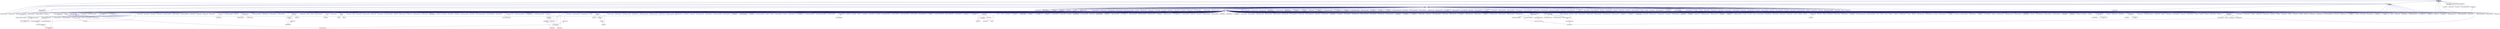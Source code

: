 digraph "barrier.hpp"
{
  edge [fontname="Helvetica",fontsize="10",labelfontname="Helvetica",labelfontsize="10"];
  node [fontname="Helvetica",fontsize="10",shape=record];
  Node94 [label="barrier.hpp",height=0.2,width=0.4,color="black", fillcolor="grey75", style="filled", fontcolor="black"];
  Node94 -> Node95 [dir="back",color="midnightblue",fontsize="10",style="solid",fontname="Helvetica"];
  Node95 [label="hpx_thread_phase.cpp",height=0.2,width=0.4,color="black", fillcolor="white", style="filled",URL="$d5/dca/hpx__thread__phase_8cpp.html"];
  Node94 -> Node96 [dir="back",color="midnightblue",fontsize="10",style="solid",fontname="Helvetica"];
  Node96 [label="os_thread_num.cpp",height=0.2,width=0.4,color="black", fillcolor="white", style="filled",URL="$d2/dfb/os__thread__num_8cpp.html"];
  Node94 -> Node97 [dir="back",color="midnightblue",fontsize="10",style="solid",fontname="Helvetica"];
  Node97 [label="local_lcos.hpp",height=0.2,width=0.4,color="black", fillcolor="white", style="filled",URL="$db/d67/local__lcos_8hpp.html"];
  Node97 -> Node98 [dir="back",color="midnightblue",fontsize="10",style="solid",fontname="Helvetica"];
  Node98 [label="template_function_accumulator.hpp",height=0.2,width=0.4,color="black", fillcolor="white", style="filled",URL="$d7/da6/server_2template__function__accumulator_8hpp.html"];
  Node98 -> Node99 [dir="back",color="midnightblue",fontsize="10",style="solid",fontname="Helvetica"];
  Node99 [label="template_function_accumulator.cpp",height=0.2,width=0.4,color="black", fillcolor="white", style="filled",URL="$d5/d02/template__function__accumulator_8cpp.html"];
  Node98 -> Node100 [dir="back",color="midnightblue",fontsize="10",style="solid",fontname="Helvetica"];
  Node100 [label="template_function_accumulator.hpp",height=0.2,width=0.4,color="black", fillcolor="white", style="filled",URL="$d3/de9/template__function__accumulator_8hpp.html"];
  Node100 -> Node101 [dir="back",color="midnightblue",fontsize="10",style="solid",fontname="Helvetica"];
  Node101 [label="template_function_accumulator\l_client.cpp",height=0.2,width=0.4,color="black", fillcolor="white", style="filled",URL="$d0/dc6/template__function__accumulator__client_8cpp.html"];
  Node97 -> Node102 [dir="back",color="midnightblue",fontsize="10",style="solid",fontname="Helvetica"];
  Node102 [label="allgather_and_gate.hpp",height=0.2,width=0.4,color="black", fillcolor="white", style="filled",URL="$d9/dbb/allgather__and__gate_8hpp.html"];
  Node102 -> Node103 [dir="back",color="midnightblue",fontsize="10",style="solid",fontname="Helvetica"];
  Node103 [label="allgather_module.cpp",height=0.2,width=0.4,color="black", fillcolor="white", style="filled",URL="$df/de4/allgather__module_8cpp.html"];
  Node102 -> Node104 [dir="back",color="midnightblue",fontsize="10",style="solid",fontname="Helvetica"];
  Node104 [label="allgather_and_gate.cpp",height=0.2,width=0.4,color="black", fillcolor="white", style="filled",URL="$d1/d56/allgather__and__gate_8cpp.html"];
  Node102 -> Node105 [dir="back",color="midnightblue",fontsize="10",style="solid",fontname="Helvetica"];
  Node105 [label="ag_client.cpp",height=0.2,width=0.4,color="black", fillcolor="white", style="filled",URL="$d4/d5d/ag__client_8cpp.html"];
  Node97 -> Node106 [dir="back",color="midnightblue",fontsize="10",style="solid",fontname="Helvetica"];
  Node106 [label="simple_central_tuplespace.hpp",height=0.2,width=0.4,color="black", fillcolor="white", style="filled",URL="$db/d69/server_2simple__central__tuplespace_8hpp.html"];
  Node106 -> Node107 [dir="back",color="midnightblue",fontsize="10",style="solid",fontname="Helvetica"];
  Node107 [label="simple_central_tuplespace.cpp",height=0.2,width=0.4,color="black", fillcolor="white", style="filled",URL="$d3/dec/simple__central__tuplespace_8cpp.html"];
  Node106 -> Node108 [dir="back",color="midnightblue",fontsize="10",style="solid",fontname="Helvetica"];
  Node108 [label="simple_central_tuplespace.hpp",height=0.2,width=0.4,color="black", fillcolor="white", style="filled",URL="$d0/d4b/stubs_2simple__central__tuplespace_8hpp.html"];
  Node108 -> Node109 [dir="back",color="midnightblue",fontsize="10",style="solid",fontname="Helvetica"];
  Node109 [label="simple_central_tuplespace.hpp",height=0.2,width=0.4,color="black", fillcolor="white", style="filled",URL="$d5/ddd/simple__central__tuplespace_8hpp.html"];
  Node109 -> Node110 [dir="back",color="midnightblue",fontsize="10",style="solid",fontname="Helvetica"];
  Node110 [label="simple_central_tuplespace\l_client.cpp",height=0.2,width=0.4,color="black", fillcolor="white", style="filled",URL="$d1/d7b/simple__central__tuplespace__client_8cpp.html"];
  Node97 -> Node111 [dir="back",color="midnightblue",fontsize="10",style="solid",fontname="Helvetica"];
  Node111 [label="lcos.hpp",height=0.2,width=0.4,color="black", fillcolor="white", style="filled",URL="$d5/deb/lcos_8hpp.html"];
  Node111 -> Node104 [dir="back",color="midnightblue",fontsize="10",style="solid",fontname="Helvetica"];
  Node111 -> Node112 [dir="back",color="midnightblue",fontsize="10",style="solid",fontname="Helvetica"];
  Node112 [label="apex_balance.cpp",height=0.2,width=0.4,color="black", fillcolor="white", style="filled",URL="$d4/d8e/apex__balance_8cpp.html"];
  Node111 -> Node113 [dir="back",color="midnightblue",fontsize="10",style="solid",fontname="Helvetica"];
  Node113 [label="apex_policy_engine\l_active_thread_count.cpp",height=0.2,width=0.4,color="black", fillcolor="white", style="filled",URL="$d5/d01/apex__policy__engine__active__thread__count_8cpp.html"];
  Node111 -> Node114 [dir="back",color="midnightblue",fontsize="10",style="solid",fontname="Helvetica"];
  Node114 [label="apex_policy_engine\l_events.cpp",height=0.2,width=0.4,color="black", fillcolor="white", style="filled",URL="$df/d0f/apex__policy__engine__events_8cpp.html"];
  Node111 -> Node115 [dir="back",color="midnightblue",fontsize="10",style="solid",fontname="Helvetica"];
  Node115 [label="apex_policy_engine\l_periodic.cpp",height=0.2,width=0.4,color="black", fillcolor="white", style="filled",URL="$d5/d7b/apex__policy__engine__periodic_8cpp.html"];
  Node111 -> Node116 [dir="back",color="midnightblue",fontsize="10",style="solid",fontname="Helvetica"];
  Node116 [label="heartbeat.cpp",height=0.2,width=0.4,color="black", fillcolor="white", style="filled",URL="$d8/d98/heartbeat_8cpp.html"];
  Node111 -> Node117 [dir="back",color="midnightblue",fontsize="10",style="solid",fontname="Helvetica"];
  Node117 [label="hello_world_component.hpp",height=0.2,width=0.4,color="black", fillcolor="white", style="filled",URL="$df/df0/hello__world__component_8hpp.html"];
  Node117 -> Node118 [dir="back",color="midnightblue",fontsize="10",style="solid",fontname="Helvetica"];
  Node118 [label="hello_world_client.cpp",height=0.2,width=0.4,color="black", fillcolor="white", style="filled",URL="$d5/da6/hello__world__client_8cpp.html"];
  Node117 -> Node119 [dir="back",color="midnightblue",fontsize="10",style="solid",fontname="Helvetica"];
  Node119 [label="hello_world_component.cpp",height=0.2,width=0.4,color="black", fillcolor="white", style="filled",URL="$d8/daa/hello__world__component_8cpp.html"];
  Node111 -> Node120 [dir="back",color="midnightblue",fontsize="10",style="solid",fontname="Helvetica"];
  Node120 [label="row.hpp",height=0.2,width=0.4,color="black", fillcolor="white", style="filled",URL="$dc/d69/row_8hpp.html"];
  Node120 -> Node121 [dir="back",color="midnightblue",fontsize="10",style="solid",fontname="Helvetica"];
  Node121 [label="grid.hpp",height=0.2,width=0.4,color="red", fillcolor="white", style="filled",URL="$dc/d8a/grid_8hpp.html"];
  Node121 -> Node122 [dir="back",color="midnightblue",fontsize="10",style="solid",fontname="Helvetica"];
  Node122 [label="jacobi.cpp",height=0.2,width=0.4,color="black", fillcolor="white", style="filled",URL="$d2/d27/jacobi_8cpp.html"];
  Node121 -> Node123 [dir="back",color="midnightblue",fontsize="10",style="solid",fontname="Helvetica"];
  Node123 [label="solver.hpp",height=0.2,width=0.4,color="red", fillcolor="white", style="filled",URL="$db/d9a/server_2solver_8hpp.html"];
  Node123 -> Node125 [dir="back",color="midnightblue",fontsize="10",style="solid",fontname="Helvetica"];
  Node125 [label="solver.cpp",height=0.2,width=0.4,color="black", fillcolor="white", style="filled",URL="$d6/d94/solver_8cpp.html"];
  Node121 -> Node126 [dir="back",color="midnightblue",fontsize="10",style="solid",fontname="Helvetica"];
  Node126 [label="grid.cpp",height=0.2,width=0.4,color="black", fillcolor="white", style="filled",URL="$d6/d1b/jacobi__component_2grid_8cpp.html"];
  Node120 -> Node127 [dir="back",color="midnightblue",fontsize="10",style="solid",fontname="Helvetica"];
  Node127 [label="stencil_iterator.hpp",height=0.2,width=0.4,color="black", fillcolor="white", style="filled",URL="$dc/d5c/server_2stencil__iterator_8hpp.html"];
  Node127 -> Node123 [dir="back",color="midnightblue",fontsize="10",style="solid",fontname="Helvetica"];
  Node127 -> Node128 [dir="back",color="midnightblue",fontsize="10",style="solid",fontname="Helvetica"];
  Node128 [label="stencil_iterator.cpp",height=0.2,width=0.4,color="black", fillcolor="white", style="filled",URL="$d6/de1/server_2stencil__iterator_8cpp.html"];
  Node127 -> Node129 [dir="back",color="midnightblue",fontsize="10",style="solid",fontname="Helvetica"];
  Node129 [label="stencil_iterator.cpp",height=0.2,width=0.4,color="black", fillcolor="white", style="filled",URL="$d7/d71/stencil__iterator_8cpp.html"];
  Node120 -> Node126 [dir="back",color="midnightblue",fontsize="10",style="solid",fontname="Helvetica"];
  Node111 -> Node130 [dir="back",color="midnightblue",fontsize="10",style="solid",fontname="Helvetica"];
  Node130 [label="stencil_iterator.hpp",height=0.2,width=0.4,color="black", fillcolor="white", style="filled",URL="$d4/dc8/stencil__iterator_8hpp.html"];
  Node130 -> Node123 [dir="back",color="midnightblue",fontsize="10",style="solid",fontname="Helvetica"];
  Node130 -> Node127 [dir="back",color="midnightblue",fontsize="10",style="solid",fontname="Helvetica"];
  Node130 -> Node129 [dir="back",color="midnightblue",fontsize="10",style="solid",fontname="Helvetica"];
  Node111 -> Node127 [dir="back",color="midnightblue",fontsize="10",style="solid",fontname="Helvetica"];
  Node111 -> Node131 [dir="back",color="midnightblue",fontsize="10",style="solid",fontname="Helvetica"];
  Node131 [label="jacobi_hpx.cpp",height=0.2,width=0.4,color="black", fillcolor="white", style="filled",URL="$d8/d72/jacobi__hpx_8cpp.html"];
  Node111 -> Node132 [dir="back",color="midnightblue",fontsize="10",style="solid",fontname="Helvetica"];
  Node132 [label="jacobi_nonuniform_hpx.cpp",height=0.2,width=0.4,color="black", fillcolor="white", style="filled",URL="$de/d56/jacobi__nonuniform__hpx_8cpp.html"];
  Node111 -> Node133 [dir="back",color="midnightblue",fontsize="10",style="solid",fontname="Helvetica"];
  Node133 [label="enumerate_threads.cpp",height=0.2,width=0.4,color="black", fillcolor="white", style="filled",URL="$d3/dd4/enumerate__threads_8cpp.html"];
  Node111 -> Node134 [dir="back",color="midnightblue",fontsize="10",style="solid",fontname="Helvetica"];
  Node134 [label="fibonacci_await.cpp",height=0.2,width=0.4,color="black", fillcolor="white", style="filled",URL="$dc/d1c/fibonacci__await_8cpp.html"];
  Node111 -> Node135 [dir="back",color="midnightblue",fontsize="10",style="solid",fontname="Helvetica"];
  Node135 [label="fibonacci_dataflow.cpp",height=0.2,width=0.4,color="black", fillcolor="white", style="filled",URL="$df/d3d/fibonacci__dataflow_8cpp.html"];
  Node111 -> Node136 [dir="back",color="midnightblue",fontsize="10",style="solid",fontname="Helvetica"];
  Node136 [label="fibonacci_futures.cpp",height=0.2,width=0.4,color="black", fillcolor="white", style="filled",URL="$d6/de3/fibonacci__futures_8cpp.html"];
  Node111 -> Node137 [dir="back",color="midnightblue",fontsize="10",style="solid",fontname="Helvetica"];
  Node137 [label="fibonacci_futures_distributed.cpp",height=0.2,width=0.4,color="black", fillcolor="white", style="filled",URL="$d1/dc9/fibonacci__futures__distributed_8cpp.html"];
  Node111 -> Node138 [dir="back",color="midnightblue",fontsize="10",style="solid",fontname="Helvetica"];
  Node138 [label="fractals.cpp",height=0.2,width=0.4,color="black", fillcolor="white", style="filled",URL="$d8/d58/fractals_8cpp.html"];
  Node111 -> Node139 [dir="back",color="midnightblue",fontsize="10",style="solid",fontname="Helvetica"];
  Node139 [label="fractals_executor.cpp",height=0.2,width=0.4,color="black", fillcolor="white", style="filled",URL="$d9/da9/fractals__executor_8cpp.html"];
  Node111 -> Node140 [dir="back",color="midnightblue",fontsize="10",style="solid",fontname="Helvetica"];
  Node140 [label="fractals_struct.cpp",height=0.2,width=0.4,color="black", fillcolor="white", style="filled",URL="$d8/d2f/fractals__struct_8cpp.html"];
  Node111 -> Node141 [dir="back",color="midnightblue",fontsize="10",style="solid",fontname="Helvetica"];
  Node141 [label="hello_world.cpp",height=0.2,width=0.4,color="black", fillcolor="white", style="filled",URL="$d0/d67/hello__world_8cpp.html"];
  Node111 -> Node142 [dir="back",color="midnightblue",fontsize="10",style="solid",fontname="Helvetica"];
  Node142 [label="latch_local.cpp",height=0.2,width=0.4,color="black", fillcolor="white", style="filled",URL="$dd/dd3/latch__local_8cpp.html"];
  Node111 -> Node143 [dir="back",color="midnightblue",fontsize="10",style="solid",fontname="Helvetica"];
  Node143 [label="latch_remote.cpp",height=0.2,width=0.4,color="black", fillcolor="white", style="filled",URL="$df/d59/latch__remote_8cpp.html"];
  Node111 -> Node144 [dir="back",color="midnightblue",fontsize="10",style="solid",fontname="Helvetica"];
  Node144 [label="local_channel.cpp",height=0.2,width=0.4,color="black", fillcolor="white", style="filled",URL="$d0/d3e/local__channel_8cpp.html"];
  Node111 -> Node145 [dir="back",color="midnightblue",fontsize="10",style="solid",fontname="Helvetica"];
  Node145 [label="pingpong.cpp",height=0.2,width=0.4,color="black", fillcolor="white", style="filled",URL="$dd/d4d/pingpong_8cpp.html"];
  Node111 -> Node146 [dir="back",color="midnightblue",fontsize="10",style="solid",fontname="Helvetica"];
  Node146 [label="shared_mutex.cpp",height=0.2,width=0.4,color="black", fillcolor="white", style="filled",URL="$da/d0b/shared__mutex_8cpp.html"];
  Node111 -> Node147 [dir="back",color="midnightblue",fontsize="10",style="solid",fontname="Helvetica"];
  Node147 [label="wait_composition.cpp",height=0.2,width=0.4,color="black", fillcolor="white", style="filled",URL="$d6/d13/wait__composition_8cpp.html"];
  Node111 -> Node148 [dir="back",color="midnightblue",fontsize="10",style="solid",fontname="Helvetica"];
  Node148 [label="sheneos_compare.cpp",height=0.2,width=0.4,color="black", fillcolor="white", style="filled",URL="$dc/d11/sheneos__compare_8cpp.html"];
  Node111 -> Node149 [dir="back",color="midnightblue",fontsize="10",style="solid",fontname="Helvetica"];
  Node149 [label="spell_check_file.cpp",height=0.2,width=0.4,color="black", fillcolor="white", style="filled",URL="$df/df7/spell__check__file_8cpp.html"];
  Node111 -> Node150 [dir="back",color="midnightblue",fontsize="10",style="solid",fontname="Helvetica"];
  Node150 [label="spell_check_simple.cpp",height=0.2,width=0.4,color="black", fillcolor="white", style="filled",URL="$dd/d54/spell__check__simple_8cpp.html"];
  Node111 -> Node110 [dir="back",color="midnightblue",fontsize="10",style="solid",fontname="Helvetica"];
  Node111 -> Node151 [dir="back",color="midnightblue",fontsize="10",style="solid",fontname="Helvetica"];
  Node151 [label="hpx.hpp",height=0.2,width=0.4,color="red", fillcolor="white", style="filled",URL="$d0/daa/hpx_8hpp.html"];
  Node151 -> Node152 [dir="back",color="midnightblue",fontsize="10",style="solid",fontname="Helvetica"];
  Node152 [label="1d_stencil_1.cpp",height=0.2,width=0.4,color="black", fillcolor="white", style="filled",URL="$d2/db1/1d__stencil__1_8cpp.html"];
  Node151 -> Node153 [dir="back",color="midnightblue",fontsize="10",style="solid",fontname="Helvetica"];
  Node153 [label="1d_stencil_2.cpp",height=0.2,width=0.4,color="black", fillcolor="white", style="filled",URL="$d3/dd1/1d__stencil__2_8cpp.html"];
  Node151 -> Node154 [dir="back",color="midnightblue",fontsize="10",style="solid",fontname="Helvetica"];
  Node154 [label="1d_stencil_3.cpp",height=0.2,width=0.4,color="black", fillcolor="white", style="filled",URL="$db/d19/1d__stencil__3_8cpp.html"];
  Node151 -> Node155 [dir="back",color="midnightblue",fontsize="10",style="solid",fontname="Helvetica"];
  Node155 [label="1d_stencil_4.cpp",height=0.2,width=0.4,color="black", fillcolor="white", style="filled",URL="$d1/d7d/1d__stencil__4_8cpp.html"];
  Node151 -> Node156 [dir="back",color="midnightblue",fontsize="10",style="solid",fontname="Helvetica"];
  Node156 [label="1d_stencil_4_parallel.cpp",height=0.2,width=0.4,color="black", fillcolor="white", style="filled",URL="$d6/d05/1d__stencil__4__parallel_8cpp.html"];
  Node151 -> Node157 [dir="back",color="midnightblue",fontsize="10",style="solid",fontname="Helvetica"];
  Node157 [label="1d_stencil_4_repart.cpp",height=0.2,width=0.4,color="black", fillcolor="white", style="filled",URL="$d0/d6b/1d__stencil__4__repart_8cpp.html"];
  Node151 -> Node158 [dir="back",color="midnightblue",fontsize="10",style="solid",fontname="Helvetica"];
  Node158 [label="1d_stencil_4_throttle.cpp",height=0.2,width=0.4,color="black", fillcolor="white", style="filled",URL="$d6/de5/1d__stencil__4__throttle_8cpp.html"];
  Node151 -> Node159 [dir="back",color="midnightblue",fontsize="10",style="solid",fontname="Helvetica"];
  Node159 [label="1d_stencil_5.cpp",height=0.2,width=0.4,color="black", fillcolor="white", style="filled",URL="$d7/d2a/1d__stencil__5_8cpp.html"];
  Node151 -> Node160 [dir="back",color="midnightblue",fontsize="10",style="solid",fontname="Helvetica"];
  Node160 [label="1d_stencil_6.cpp",height=0.2,width=0.4,color="black", fillcolor="white", style="filled",URL="$db/de7/1d__stencil__6_8cpp.html"];
  Node151 -> Node161 [dir="back",color="midnightblue",fontsize="10",style="solid",fontname="Helvetica"];
  Node161 [label="1d_stencil_7.cpp",height=0.2,width=0.4,color="black", fillcolor="white", style="filled",URL="$d4/d5a/1d__stencil__7_8cpp.html"];
  Node151 -> Node162 [dir="back",color="midnightblue",fontsize="10",style="solid",fontname="Helvetica"];
  Node162 [label="1d_stencil_8.cpp",height=0.2,width=0.4,color="black", fillcolor="white", style="filled",URL="$df/de0/1d__stencil__8_8cpp.html"];
  Node151 -> Node163 [dir="back",color="midnightblue",fontsize="10",style="solid",fontname="Helvetica"];
  Node163 [label="accumulator.cpp",height=0.2,width=0.4,color="black", fillcolor="white", style="filled",URL="$d1/d81/accumulator_8cpp.html"];
  Node151 -> Node164 [dir="back",color="midnightblue",fontsize="10",style="solid",fontname="Helvetica"];
  Node164 [label="accumulator.hpp",height=0.2,width=0.4,color="red", fillcolor="white", style="filled",URL="$d4/d9d/server_2accumulator_8hpp.html"];
  Node164 -> Node163 [dir="back",color="midnightblue",fontsize="10",style="solid",fontname="Helvetica"];
  Node151 -> Node98 [dir="back",color="midnightblue",fontsize="10",style="solid",fontname="Helvetica"];
  Node151 -> Node167 [dir="back",color="midnightblue",fontsize="10",style="solid",fontname="Helvetica"];
  Node167 [label="template_accumulator.cpp",height=0.2,width=0.4,color="black", fillcolor="white", style="filled",URL="$d0/d4a/template__accumulator_8cpp.html"];
  Node151 -> Node99 [dir="back",color="midnightblue",fontsize="10",style="solid",fontname="Helvetica"];
  Node151 -> Node100 [dir="back",color="midnightblue",fontsize="10",style="solid",fontname="Helvetica"];
  Node151 -> Node103 [dir="back",color="midnightblue",fontsize="10",style="solid",fontname="Helvetica"];
  Node151 -> Node168 [dir="back",color="midnightblue",fontsize="10",style="solid",fontname="Helvetica"];
  Node168 [label="allgather.cpp",height=0.2,width=0.4,color="black", fillcolor="white", style="filled",URL="$d7/d06/allgather_8cpp.html"];
  Node151 -> Node104 [dir="back",color="midnightblue",fontsize="10",style="solid",fontname="Helvetica"];
  Node151 -> Node105 [dir="back",color="midnightblue",fontsize="10",style="solid",fontname="Helvetica"];
  Node151 -> Node95 [dir="back",color="midnightblue",fontsize="10",style="solid",fontname="Helvetica"];
  Node151 -> Node96 [dir="back",color="midnightblue",fontsize="10",style="solid",fontname="Helvetica"];
  Node151 -> Node169 [dir="back",color="midnightblue",fontsize="10",style="solid",fontname="Helvetica"];
  Node169 [label="cancelable_action.cpp",height=0.2,width=0.4,color="black", fillcolor="white", style="filled",URL="$d5/d0c/cancelable__action_8cpp.html"];
  Node151 -> Node170 [dir="back",color="midnightblue",fontsize="10",style="solid",fontname="Helvetica"];
  Node170 [label="cancelable_action.hpp",height=0.2,width=0.4,color="black", fillcolor="white", style="filled",URL="$d5/d4d/server_2cancelable__action_8hpp.html"];
  Node170 -> Node169 [dir="back",color="midnightblue",fontsize="10",style="solid",fontname="Helvetica"];
  Node170 -> Node171 [dir="back",color="midnightblue",fontsize="10",style="solid",fontname="Helvetica"];
  Node171 [label="cancelable_action.hpp",height=0.2,width=0.4,color="red", fillcolor="white", style="filled",URL="$d0/da3/stubs_2cancelable__action_8hpp.html"];
  Node151 -> Node171 [dir="back",color="midnightblue",fontsize="10",style="solid",fontname="Helvetica"];
  Node151 -> Node173 [dir="back",color="midnightblue",fontsize="10",style="solid",fontname="Helvetica"];
  Node173 [label="cancelable_action_client.cpp",height=0.2,width=0.4,color="black", fillcolor="white", style="filled",URL="$d1/db8/cancelable__action__client_8cpp.html"];
  Node151 -> Node174 [dir="back",color="midnightblue",fontsize="10",style="solid",fontname="Helvetica"];
  Node174 [label="cublas_matmul.cpp",height=0.2,width=0.4,color="black", fillcolor="white", style="filled",URL="$dd/d84/cublas__matmul_8cpp.html"];
  Node151 -> Node175 [dir="back",color="midnightblue",fontsize="10",style="solid",fontname="Helvetica"];
  Node175 [label="win_perf_counters.cpp",height=0.2,width=0.4,color="black", fillcolor="white", style="filled",URL="$d8/d11/win__perf__counters_8cpp.html"];
  Node151 -> Node176 [dir="back",color="midnightblue",fontsize="10",style="solid",fontname="Helvetica"];
  Node176 [label="win_perf_counters.hpp",height=0.2,width=0.4,color="black", fillcolor="white", style="filled",URL="$d5/da7/win__perf__counters_8hpp.html"];
  Node151 -> Node117 [dir="back",color="midnightblue",fontsize="10",style="solid",fontname="Helvetica"];
  Node151 -> Node177 [dir="back",color="midnightblue",fontsize="10",style="solid",fontname="Helvetica"];
  Node177 [label="interpolate1d.cpp",height=0.2,width=0.4,color="black", fillcolor="white", style="filled",URL="$d0/d05/interpolate1d_8cpp.html"];
  Node151 -> Node178 [dir="back",color="midnightblue",fontsize="10",style="solid",fontname="Helvetica"];
  Node178 [label="partition.hpp",height=0.2,width=0.4,color="black", fillcolor="white", style="filled",URL="$d0/d7a/examples_2interpolate1d_2interpolate1d_2partition_8hpp.html"];
  Node178 -> Node177 [dir="back",color="midnightblue",fontsize="10",style="solid",fontname="Helvetica"];
  Node178 -> Node179 [dir="back",color="midnightblue",fontsize="10",style="solid",fontname="Helvetica"];
  Node179 [label="interpolate1d.hpp",height=0.2,width=0.4,color="red", fillcolor="white", style="filled",URL="$d4/dc7/interpolate1d_8hpp.html"];
  Node179 -> Node177 [dir="back",color="midnightblue",fontsize="10",style="solid",fontname="Helvetica"];
  Node151 -> Node181 [dir="back",color="midnightblue",fontsize="10",style="solid",fontname="Helvetica"];
  Node181 [label="partition.hpp",height=0.2,width=0.4,color="black", fillcolor="white", style="filled",URL="$d0/dff/examples_2interpolate1d_2interpolate1d_2server_2partition_8hpp.html"];
  Node181 -> Node178 [dir="back",color="midnightblue",fontsize="10",style="solid",fontname="Helvetica"];
  Node181 -> Node182 [dir="back",color="midnightblue",fontsize="10",style="solid",fontname="Helvetica"];
  Node182 [label="partition.cpp",height=0.2,width=0.4,color="black", fillcolor="white", style="filled",URL="$d0/d4f/examples_2interpolate1d_2interpolate1d_2server_2partition_8cpp.html"];
  Node151 -> Node179 [dir="back",color="midnightblue",fontsize="10",style="solid",fontname="Helvetica"];
  Node151 -> Node183 [dir="back",color="midnightblue",fontsize="10",style="solid",fontname="Helvetica"];
  Node183 [label="read_values.cpp",height=0.2,width=0.4,color="black", fillcolor="white", style="filled",URL="$d0/d8c/interpolate1d_2interpolate1d_2read__values_8cpp.html"];
  Node151 -> Node182 [dir="back",color="midnightblue",fontsize="10",style="solid",fontname="Helvetica"];
  Node151 -> Node122 [dir="back",color="midnightblue",fontsize="10",style="solid",fontname="Helvetica"];
  Node151 -> Node126 [dir="back",color="midnightblue",fontsize="10",style="solid",fontname="Helvetica"];
  Node151 -> Node184 [dir="back",color="midnightblue",fontsize="10",style="solid",fontname="Helvetica"];
  Node184 [label="row.cpp",height=0.2,width=0.4,color="black", fillcolor="white", style="filled",URL="$d3/d86/server_2row_8cpp.html"];
  Node151 -> Node125 [dir="back",color="midnightblue",fontsize="10",style="solid",fontname="Helvetica"];
  Node151 -> Node128 [dir="back",color="midnightblue",fontsize="10",style="solid",fontname="Helvetica"];
  Node151 -> Node129 [dir="back",color="midnightblue",fontsize="10",style="solid",fontname="Helvetica"];
  Node151 -> Node185 [dir="back",color="midnightblue",fontsize="10",style="solid",fontname="Helvetica"];
  Node185 [label="jacobi.cpp",height=0.2,width=0.4,color="black", fillcolor="white", style="filled",URL="$d3/d44/smp_2jacobi_8cpp.html"];
  Node151 -> Node131 [dir="back",color="midnightblue",fontsize="10",style="solid",fontname="Helvetica"];
  Node151 -> Node186 [dir="back",color="midnightblue",fontsize="10",style="solid",fontname="Helvetica"];
  Node186 [label="jacobi_nonuniform.cpp",height=0.2,width=0.4,color="black", fillcolor="white", style="filled",URL="$dd/ddc/jacobi__nonuniform_8cpp.html"];
  Node151 -> Node132 [dir="back",color="midnightblue",fontsize="10",style="solid",fontname="Helvetica"];
  Node151 -> Node187 [dir="back",color="midnightblue",fontsize="10",style="solid",fontname="Helvetica"];
  Node187 [label="nqueen.cpp",height=0.2,width=0.4,color="black", fillcolor="white", style="filled",URL="$db/dca/nqueen_8cpp.html"];
  Node151 -> Node188 [dir="back",color="midnightblue",fontsize="10",style="solid",fontname="Helvetica"];
  Node188 [label="nqueen.hpp",height=0.2,width=0.4,color="red", fillcolor="white", style="filled",URL="$de/d58/server_2nqueen_8hpp.html"];
  Node188 -> Node187 [dir="back",color="midnightblue",fontsize="10",style="solid",fontname="Helvetica"];
  Node151 -> Node191 [dir="back",color="midnightblue",fontsize="10",style="solid",fontname="Helvetica"];
  Node191 [label="nqueen_client.cpp",height=0.2,width=0.4,color="black", fillcolor="white", style="filled",URL="$d3/d5e/nqueen__client_8cpp.html"];
  Node151 -> Node192 [dir="back",color="midnightblue",fontsize="10",style="solid",fontname="Helvetica"];
  Node192 [label="sine.cpp",height=0.2,width=0.4,color="black", fillcolor="white", style="filled",URL="$d3/d0d/server_2sine_8cpp.html"];
  Node151 -> Node193 [dir="back",color="midnightblue",fontsize="10",style="solid",fontname="Helvetica"];
  Node193 [label="sine.hpp",height=0.2,width=0.4,color="black", fillcolor="white", style="filled",URL="$d8/dac/sine_8hpp.html"];
  Node193 -> Node192 [dir="back",color="midnightblue",fontsize="10",style="solid",fontname="Helvetica"];
  Node193 -> Node194 [dir="back",color="midnightblue",fontsize="10",style="solid",fontname="Helvetica"];
  Node194 [label="sine.cpp",height=0.2,width=0.4,color="black", fillcolor="white", style="filled",URL="$d5/dd8/sine_8cpp.html"];
  Node151 -> Node194 [dir="back",color="midnightblue",fontsize="10",style="solid",fontname="Helvetica"];
  Node151 -> Node195 [dir="back",color="midnightblue",fontsize="10",style="solid",fontname="Helvetica"];
  Node195 [label="sine_client.cpp",height=0.2,width=0.4,color="black", fillcolor="white", style="filled",URL="$db/d62/sine__client_8cpp.html"];
  Node151 -> Node196 [dir="back",color="midnightblue",fontsize="10",style="solid",fontname="Helvetica"];
  Node196 [label="qt.cpp",height=0.2,width=0.4,color="black", fillcolor="white", style="filled",URL="$df/d90/qt_8cpp.html"];
  Node151 -> Node197 [dir="back",color="midnightblue",fontsize="10",style="solid",fontname="Helvetica"];
  Node197 [label="queue_client.cpp",height=0.2,width=0.4,color="black", fillcolor="white", style="filled",URL="$d7/d96/queue__client_8cpp.html"];
  Node151 -> Node198 [dir="back",color="midnightblue",fontsize="10",style="solid",fontname="Helvetica"];
  Node198 [label="customize_async.cpp",height=0.2,width=0.4,color="black", fillcolor="white", style="filled",URL="$d0/d82/customize__async_8cpp.html"];
  Node151 -> Node199 [dir="back",color="midnightblue",fontsize="10",style="solid",fontname="Helvetica"];
  Node199 [label="data_actions.cpp",height=0.2,width=0.4,color="black", fillcolor="white", style="filled",URL="$dc/d68/data__actions_8cpp.html"];
  Node151 -> Node200 [dir="back",color="midnightblue",fontsize="10",style="solid",fontname="Helvetica"];
  Node200 [label="error_handling.cpp",height=0.2,width=0.4,color="black", fillcolor="white", style="filled",URL="$d9/d96/error__handling_8cpp.html"];
  Node151 -> Node201 [dir="back",color="midnightblue",fontsize="10",style="solid",fontname="Helvetica"];
  Node201 [label="event_synchronization.cpp",height=0.2,width=0.4,color="black", fillcolor="white", style="filled",URL="$d0/d35/event__synchronization_8cpp.html"];
  Node151 -> Node202 [dir="back",color="midnightblue",fontsize="10",style="solid",fontname="Helvetica"];
  Node202 [label="factorial.cpp",height=0.2,width=0.4,color="black", fillcolor="white", style="filled",URL="$d9/d00/factorial_8cpp.html"];
  Node151 -> Node203 [dir="back",color="midnightblue",fontsize="10",style="solid",fontname="Helvetica"];
  Node203 [label="file_serialization.cpp",height=0.2,width=0.4,color="black", fillcolor="white", style="filled",URL="$de/d58/file__serialization_8cpp.html"];
  Node151 -> Node204 [dir="back",color="midnightblue",fontsize="10",style="solid",fontname="Helvetica"];
  Node204 [label="init_globally.cpp",height=0.2,width=0.4,color="black", fillcolor="white", style="filled",URL="$d6/dad/init__globally_8cpp.html"];
  Node151 -> Node205 [dir="back",color="midnightblue",fontsize="10",style="solid",fontname="Helvetica"];
  Node205 [label="interest_calculator.cpp",height=0.2,width=0.4,color="black", fillcolor="white", style="filled",URL="$d2/d86/interest__calculator_8cpp.html"];
  Node151 -> Node206 [dir="back",color="midnightblue",fontsize="10",style="solid",fontname="Helvetica"];
  Node206 [label="non_atomic_rma.cpp",height=0.2,width=0.4,color="black", fillcolor="white", style="filled",URL="$d7/d8b/non__atomic__rma_8cpp.html"];
  Node151 -> Node207 [dir="back",color="midnightblue",fontsize="10",style="solid",fontname="Helvetica"];
  Node207 [label="partitioned_vector\l_spmd_foreach.cpp",height=0.2,width=0.4,color="black", fillcolor="white", style="filled",URL="$db/d7c/partitioned__vector__spmd__foreach_8cpp.html"];
  Node151 -> Node208 [dir="back",color="midnightblue",fontsize="10",style="solid",fontname="Helvetica"];
  Node208 [label="pipeline1.cpp",height=0.2,width=0.4,color="black", fillcolor="white", style="filled",URL="$d5/d77/pipeline1_8cpp.html"];
  Node151 -> Node209 [dir="back",color="midnightblue",fontsize="10",style="solid",fontname="Helvetica"];
  Node209 [label="quicksort.cpp",height=0.2,width=0.4,color="black", fillcolor="white", style="filled",URL="$d3/d1e/quicksort_8cpp.html"];
  Node151 -> Node210 [dir="back",color="midnightblue",fontsize="10",style="solid",fontname="Helvetica"];
  Node210 [label="receive_buffer.cpp",height=0.2,width=0.4,color="black", fillcolor="white", style="filled",URL="$d7/d10/receive__buffer_8cpp.html"];
  Node151 -> Node211 [dir="back",color="midnightblue",fontsize="10",style="solid",fontname="Helvetica"];
  Node211 [label="safe_object.cpp",height=0.2,width=0.4,color="black", fillcolor="white", style="filled",URL="$dd/d52/safe__object_8cpp.html"];
  Node151 -> Node212 [dir="back",color="midnightblue",fontsize="10",style="solid",fontname="Helvetica"];
  Node212 [label="sort_by_key_demo.cpp",height=0.2,width=0.4,color="black", fillcolor="white", style="filled",URL="$da/d20/sort__by__key__demo_8cpp.html"];
  Node151 -> Node213 [dir="back",color="midnightblue",fontsize="10",style="solid",fontname="Helvetica"];
  Node213 [label="timed_wake.cpp",height=0.2,width=0.4,color="black", fillcolor="white", style="filled",URL="$d8/df9/timed__wake_8cpp.html"];
  Node151 -> Node214 [dir="back",color="midnightblue",fontsize="10",style="solid",fontname="Helvetica"];
  Node214 [label="vector_counting_dotproduct.cpp",height=0.2,width=0.4,color="black", fillcolor="white", style="filled",URL="$df/de9/vector__counting__dotproduct_8cpp.html"];
  Node151 -> Node215 [dir="back",color="midnightblue",fontsize="10",style="solid",fontname="Helvetica"];
  Node215 [label="vector_zip_dotproduct.cpp",height=0.2,width=0.4,color="black", fillcolor="white", style="filled",URL="$dc/d18/vector__zip__dotproduct_8cpp.html"];
  Node151 -> Node216 [dir="back",color="midnightblue",fontsize="10",style="solid",fontname="Helvetica"];
  Node216 [label="zerocopy_rdma.cpp",height=0.2,width=0.4,color="black", fillcolor="white", style="filled",URL="$d1/dad/zerocopy__rdma_8cpp.html"];
  Node151 -> Node217 [dir="back",color="midnightblue",fontsize="10",style="solid",fontname="Helvetica"];
  Node217 [label="random_mem_access.cpp",height=0.2,width=0.4,color="black", fillcolor="white", style="filled",URL="$d1/d51/random__mem__access_8cpp.html"];
  Node151 -> Node218 [dir="back",color="midnightblue",fontsize="10",style="solid",fontname="Helvetica"];
  Node218 [label="random_mem_access.hpp",height=0.2,width=0.4,color="red", fillcolor="white", style="filled",URL="$d0/d19/server_2random__mem__access_8hpp.html"];
  Node218 -> Node217 [dir="back",color="midnightblue",fontsize="10",style="solid",fontname="Helvetica"];
  Node151 -> Node221 [dir="back",color="midnightblue",fontsize="10",style="solid",fontname="Helvetica"];
  Node221 [label="random_mem_access_client.cpp",height=0.2,width=0.4,color="black", fillcolor="white", style="filled",URL="$df/d1b/random__mem__access__client_8cpp.html"];
  Node151 -> Node222 [dir="back",color="midnightblue",fontsize="10",style="solid",fontname="Helvetica"];
  Node222 [label="oversubscribing_resource\l_partitioner.cpp",height=0.2,width=0.4,color="black", fillcolor="white", style="filled",URL="$dd/dee/oversubscribing__resource__partitioner_8cpp.html"];
  Node151 -> Node223 [dir="back",color="midnightblue",fontsize="10",style="solid",fontname="Helvetica"];
  Node223 [label="simple_resource_partitioner.cpp",height=0.2,width=0.4,color="black", fillcolor="white", style="filled",URL="$d5/df9/simple__resource__partitioner_8cpp.html"];
  Node151 -> Node224 [dir="back",color="midnightblue",fontsize="10",style="solid",fontname="Helvetica"];
  Node224 [label="dimension.hpp",height=0.2,width=0.4,color="red", fillcolor="white", style="filled",URL="$d6/d39/sheneos_2sheneos_2dimension_8hpp.html"];
  Node224 -> Node230 [dir="back",color="midnightblue",fontsize="10",style="solid",fontname="Helvetica"];
  Node230 [label="partition3d.hpp",height=0.2,width=0.4,color="black", fillcolor="white", style="filled",URL="$dd/dbf/server_2partition3d_8hpp.html"];
  Node230 -> Node231 [dir="back",color="midnightblue",fontsize="10",style="solid",fontname="Helvetica"];
  Node231 [label="partition3d.hpp",height=0.2,width=0.4,color="black", fillcolor="white", style="filled",URL="$d1/d50/partition3d_8hpp.html"];
  Node231 -> Node227 [dir="back",color="midnightblue",fontsize="10",style="solid",fontname="Helvetica"];
  Node227 [label="interpolator.cpp",height=0.2,width=0.4,color="black", fillcolor="white", style="filled",URL="$d5/d02/interpolator_8cpp.html"];
  Node231 -> Node232 [dir="back",color="midnightblue",fontsize="10",style="solid",fontname="Helvetica"];
  Node232 [label="interpolator.hpp",height=0.2,width=0.4,color="red", fillcolor="white", style="filled",URL="$dc/d3b/interpolator_8hpp.html"];
  Node232 -> Node227 [dir="back",color="midnightblue",fontsize="10",style="solid",fontname="Helvetica"];
  Node232 -> Node148 [dir="back",color="midnightblue",fontsize="10",style="solid",fontname="Helvetica"];
  Node232 -> Node234 [dir="back",color="midnightblue",fontsize="10",style="solid",fontname="Helvetica"];
  Node234 [label="sheneos_test.cpp",height=0.2,width=0.4,color="black", fillcolor="white", style="filled",URL="$d4/d6e/sheneos__test_8cpp.html"];
  Node230 -> Node229 [dir="back",color="midnightblue",fontsize="10",style="solid",fontname="Helvetica"];
  Node229 [label="partition3d.cpp",height=0.2,width=0.4,color="black", fillcolor="white", style="filled",URL="$de/d70/partition3d_8cpp.html"];
  Node151 -> Node227 [dir="back",color="midnightblue",fontsize="10",style="solid",fontname="Helvetica"];
  Node151 -> Node231 [dir="back",color="midnightblue",fontsize="10",style="solid",fontname="Helvetica"];
  Node151 -> Node230 [dir="back",color="midnightblue",fontsize="10",style="solid",fontname="Helvetica"];
  Node151 -> Node232 [dir="back",color="midnightblue",fontsize="10",style="solid",fontname="Helvetica"];
  Node151 -> Node235 [dir="back",color="midnightblue",fontsize="10",style="solid",fontname="Helvetica"];
  Node235 [label="configuration.hpp",height=0.2,width=0.4,color="red", fillcolor="white", style="filled",URL="$dc/d0a/configuration_8hpp.html"];
  Node235 -> Node232 [dir="back",color="midnightblue",fontsize="10",style="solid",fontname="Helvetica"];
  Node151 -> Node228 [dir="back",color="midnightblue",fontsize="10",style="solid",fontname="Helvetica"];
  Node228 [label="read_values.cpp",height=0.2,width=0.4,color="black", fillcolor="white", style="filled",URL="$d7/da4/sheneos_2sheneos_2read__values_8cpp.html"];
  Node151 -> Node229 [dir="back",color="midnightblue",fontsize="10",style="solid",fontname="Helvetica"];
  Node151 -> Node234 [dir="back",color="midnightblue",fontsize="10",style="solid",fontname="Helvetica"];
  Node151 -> Node237 [dir="back",color="midnightblue",fontsize="10",style="solid",fontname="Helvetica"];
  Node237 [label="startup_shutdown.cpp",height=0.2,width=0.4,color="black", fillcolor="white", style="filled",URL="$d3/dfc/server_2startup__shutdown_8cpp.html"];
  Node151 -> Node238 [dir="back",color="midnightblue",fontsize="10",style="solid",fontname="Helvetica"];
  Node238 [label="startup_shutdown.cpp",height=0.2,width=0.4,color="black", fillcolor="white", style="filled",URL="$d0/ddb/startup__shutdown_8cpp.html"];
  Node151 -> Node239 [dir="back",color="midnightblue",fontsize="10",style="solid",fontname="Helvetica"];
  Node239 [label="spin.cpp",height=0.2,width=0.4,color="black", fillcolor="white", style="filled",URL="$d7/df2/spin_8cpp.html"];
  Node151 -> Node240 [dir="back",color="midnightblue",fontsize="10",style="solid",fontname="Helvetica"];
  Node240 [label="throttle.cpp",height=0.2,width=0.4,color="black", fillcolor="white", style="filled",URL="$de/d56/server_2throttle_8cpp.html"];
  Node151 -> Node241 [dir="back",color="midnightblue",fontsize="10",style="solid",fontname="Helvetica"];
  Node241 [label="throttle.hpp",height=0.2,width=0.4,color="black", fillcolor="white", style="filled",URL="$db/dc9/server_2throttle_8hpp.html"];
  Node241 -> Node240 [dir="back",color="midnightblue",fontsize="10",style="solid",fontname="Helvetica"];
  Node241 -> Node242 [dir="back",color="midnightblue",fontsize="10",style="solid",fontname="Helvetica"];
  Node242 [label="throttle.hpp",height=0.2,width=0.4,color="black", fillcolor="white", style="filled",URL="$d5/dec/stubs_2throttle_8hpp.html"];
  Node242 -> Node243 [dir="back",color="midnightblue",fontsize="10",style="solid",fontname="Helvetica"];
  Node243 [label="throttle.hpp",height=0.2,width=0.4,color="red", fillcolor="white", style="filled",URL="$d2/d2e/throttle_8hpp.html"];
  Node243 -> Node244 [dir="back",color="midnightblue",fontsize="10",style="solid",fontname="Helvetica"];
  Node244 [label="throttle.cpp",height=0.2,width=0.4,color="black", fillcolor="white", style="filled",URL="$db/d02/throttle_8cpp.html"];
  Node151 -> Node242 [dir="back",color="midnightblue",fontsize="10",style="solid",fontname="Helvetica"];
  Node151 -> Node244 [dir="back",color="midnightblue",fontsize="10",style="solid",fontname="Helvetica"];
  Node151 -> Node243 [dir="back",color="midnightblue",fontsize="10",style="solid",fontname="Helvetica"];
  Node151 -> Node246 [dir="back",color="midnightblue",fontsize="10",style="solid",fontname="Helvetica"];
  Node246 [label="transpose_await.cpp",height=0.2,width=0.4,color="black", fillcolor="white", style="filled",URL="$de/d68/transpose__await_8cpp.html"];
  Node151 -> Node247 [dir="back",color="midnightblue",fontsize="10",style="solid",fontname="Helvetica"];
  Node247 [label="transpose_block.cpp",height=0.2,width=0.4,color="black", fillcolor="white", style="filled",URL="$d0/de1/transpose__block_8cpp.html"];
  Node151 -> Node248 [dir="back",color="midnightblue",fontsize="10",style="solid",fontname="Helvetica"];
  Node248 [label="transpose_block_numa.cpp",height=0.2,width=0.4,color="black", fillcolor="white", style="filled",URL="$dd/d3b/transpose__block__numa_8cpp.html"];
  Node151 -> Node249 [dir="back",color="midnightblue",fontsize="10",style="solid",fontname="Helvetica"];
  Node249 [label="transpose_serial.cpp",height=0.2,width=0.4,color="black", fillcolor="white", style="filled",URL="$db/d74/transpose__serial_8cpp.html"];
  Node151 -> Node250 [dir="back",color="midnightblue",fontsize="10",style="solid",fontname="Helvetica"];
  Node250 [label="transpose_serial_block.cpp",height=0.2,width=0.4,color="black", fillcolor="white", style="filled",URL="$d8/daa/transpose__serial__block_8cpp.html"];
  Node151 -> Node251 [dir="back",color="midnightblue",fontsize="10",style="solid",fontname="Helvetica"];
  Node251 [label="transpose_serial_vector.cpp",height=0.2,width=0.4,color="black", fillcolor="white", style="filled",URL="$d4/d04/transpose__serial__vector_8cpp.html"];
  Node151 -> Node252 [dir="back",color="midnightblue",fontsize="10",style="solid",fontname="Helvetica"];
  Node252 [label="transpose_smp.cpp",height=0.2,width=0.4,color="black", fillcolor="white", style="filled",URL="$d2/d99/transpose__smp_8cpp.html"];
  Node151 -> Node253 [dir="back",color="midnightblue",fontsize="10",style="solid",fontname="Helvetica"];
  Node253 [label="transpose_smp_block.cpp",height=0.2,width=0.4,color="black", fillcolor="white", style="filled",URL="$da/d4d/transpose__smp__block_8cpp.html"];
  Node151 -> Node106 [dir="back",color="midnightblue",fontsize="10",style="solid",fontname="Helvetica"];
  Node151 -> Node254 [dir="back",color="midnightblue",fontsize="10",style="solid",fontname="Helvetica"];
  Node254 [label="tuples_warehouse.hpp",height=0.2,width=0.4,color="black", fillcolor="white", style="filled",URL="$da/de6/tuples__warehouse_8hpp.html"];
  Node254 -> Node106 [dir="back",color="midnightblue",fontsize="10",style="solid",fontname="Helvetica"];
  Node151 -> Node107 [dir="back",color="midnightblue",fontsize="10",style="solid",fontname="Helvetica"];
  Node151 -> Node255 [dir="back",color="midnightblue",fontsize="10",style="solid",fontname="Helvetica"];
  Node255 [label="hpx_runtime.cpp",height=0.2,width=0.4,color="black", fillcolor="white", style="filled",URL="$d7/d1e/hpx__runtime_8cpp.html"];
  Node151 -> Node256 [dir="back",color="midnightblue",fontsize="10",style="solid",fontname="Helvetica"];
  Node256 [label="synchronize.cpp",height=0.2,width=0.4,color="black", fillcolor="white", style="filled",URL="$da/da2/synchronize_8cpp.html"];
  Node151 -> Node257 [dir="back",color="midnightblue",fontsize="10",style="solid",fontname="Helvetica"];
  Node257 [label="agas_cache_timings.cpp",height=0.2,width=0.4,color="black", fillcolor="white", style="filled",URL="$dd/d37/agas__cache__timings_8cpp.html"];
  Node151 -> Node258 [dir="back",color="midnightblue",fontsize="10",style="solid",fontname="Helvetica"];
  Node258 [label="async_overheads.cpp",height=0.2,width=0.4,color="black", fillcolor="white", style="filled",URL="$de/da6/async__overheads_8cpp.html"];
  Node151 -> Node259 [dir="back",color="midnightblue",fontsize="10",style="solid",fontname="Helvetica"];
  Node259 [label="coroutines_call_overhead.cpp",height=0.2,width=0.4,color="black", fillcolor="white", style="filled",URL="$da/d1e/coroutines__call__overhead_8cpp.html"];
  Node151 -> Node260 [dir="back",color="midnightblue",fontsize="10",style="solid",fontname="Helvetica"];
  Node260 [label="foreach_scaling.cpp",height=0.2,width=0.4,color="black", fillcolor="white", style="filled",URL="$d4/d94/foreach__scaling_8cpp.html"];
  Node151 -> Node261 [dir="back",color="midnightblue",fontsize="10",style="solid",fontname="Helvetica"];
  Node261 [label="function_object_wrapper\l_overhead.cpp",height=0.2,width=0.4,color="black", fillcolor="white", style="filled",URL="$d5/d6f/function__object__wrapper__overhead_8cpp.html"];
  Node151 -> Node262 [dir="back",color="midnightblue",fontsize="10",style="solid",fontname="Helvetica"];
  Node262 [label="hpx_homogeneous_timed\l_task_spawn_executors.cpp",height=0.2,width=0.4,color="black", fillcolor="white", style="filled",URL="$d1/d3b/hpx__homogeneous__timed__task__spawn__executors_8cpp.html"];
  Node151 -> Node263 [dir="back",color="midnightblue",fontsize="10",style="solid",fontname="Helvetica"];
  Node263 [label="htts2_hpx.cpp",height=0.2,width=0.4,color="black", fillcolor="white", style="filled",URL="$d2/daf/htts2__hpx_8cpp.html"];
  Node151 -> Node264 [dir="back",color="midnightblue",fontsize="10",style="solid",fontname="Helvetica"];
  Node264 [label="partitioned_vector\l_foreach.cpp",height=0.2,width=0.4,color="black", fillcolor="white", style="filled",URL="$df/d5f/partitioned__vector__foreach_8cpp.html"];
  Node151 -> Node265 [dir="back",color="midnightblue",fontsize="10",style="solid",fontname="Helvetica"];
  Node265 [label="serialization_overhead.cpp",height=0.2,width=0.4,color="black", fillcolor="white", style="filled",URL="$d3/df8/serialization__overhead_8cpp.html"];
  Node151 -> Node266 [dir="back",color="midnightblue",fontsize="10",style="solid",fontname="Helvetica"];
  Node266 [label="sizeof.cpp",height=0.2,width=0.4,color="black", fillcolor="white", style="filled",URL="$d3/d0f/sizeof_8cpp.html"];
  Node151 -> Node267 [dir="back",color="midnightblue",fontsize="10",style="solid",fontname="Helvetica"];
  Node267 [label="skynet.cpp",height=0.2,width=0.4,color="black", fillcolor="white", style="filled",URL="$d0/dc3/skynet_8cpp.html"];
  Node151 -> Node268 [dir="back",color="midnightblue",fontsize="10",style="solid",fontname="Helvetica"];
  Node268 [label="stencil3_iterators.cpp",height=0.2,width=0.4,color="black", fillcolor="white", style="filled",URL="$db/d9e/stencil3__iterators_8cpp.html"];
  Node151 -> Node269 [dir="back",color="midnightblue",fontsize="10",style="solid",fontname="Helvetica"];
  Node269 [label="stream.cpp",height=0.2,width=0.4,color="black", fillcolor="white", style="filled",URL="$da/d5f/stream_8cpp.html"];
  Node151 -> Node270 [dir="back",color="midnightblue",fontsize="10",style="solid",fontname="Helvetica"];
  Node270 [label="timed_task_spawn.cpp",height=0.2,width=0.4,color="black", fillcolor="white", style="filled",URL="$df/de1/timed__task__spawn_8cpp.html"];
  Node151 -> Node271 [dir="back",color="midnightblue",fontsize="10",style="solid",fontname="Helvetica"];
  Node271 [label="transform_reduce_binary\l_scaling.cpp",height=0.2,width=0.4,color="black", fillcolor="white", style="filled",URL="$d1/dae/transform__reduce__binary__scaling_8cpp.html"];
  Node151 -> Node272 [dir="back",color="midnightblue",fontsize="10",style="solid",fontname="Helvetica"];
  Node272 [label="transform_reduce_scaling.cpp",height=0.2,width=0.4,color="black", fillcolor="white", style="filled",URL="$db/d2a/transform__reduce__scaling_8cpp.html"];
  Node151 -> Node273 [dir="back",color="midnightblue",fontsize="10",style="solid",fontname="Helvetica"];
  Node273 [label="minmax_element_performance.cpp",height=0.2,width=0.4,color="black", fillcolor="white", style="filled",URL="$d9/d93/minmax__element__performance_8cpp.html"];
  Node151 -> Node274 [dir="back",color="midnightblue",fontsize="10",style="solid",fontname="Helvetica"];
  Node274 [label="barrier_performance.cpp",height=0.2,width=0.4,color="black", fillcolor="white", style="filled",URL="$d6/d6c/barrier__performance_8cpp.html"];
  Node151 -> Node275 [dir="back",color="midnightblue",fontsize="10",style="solid",fontname="Helvetica"];
  Node275 [label="network_storage.cpp",height=0.2,width=0.4,color="black", fillcolor="white", style="filled",URL="$db/daa/network__storage_8cpp.html"];
  Node151 -> Node276 [dir="back",color="midnightblue",fontsize="10",style="solid",fontname="Helvetica"];
  Node276 [label="simple_profiler.hpp",height=0.2,width=0.4,color="black", fillcolor="white", style="filled",URL="$d8/d02/simple__profiler_8hpp.html"];
  Node276 -> Node275 [dir="back",color="midnightblue",fontsize="10",style="solid",fontname="Helvetica"];
  Node151 -> Node277 [dir="back",color="midnightblue",fontsize="10",style="solid",fontname="Helvetica"];
  Node277 [label="osu_bcast.cpp",height=0.2,width=0.4,color="black", fillcolor="white", style="filled",URL="$d3/dca/osu__bcast_8cpp.html"];
  Node151 -> Node278 [dir="back",color="midnightblue",fontsize="10",style="solid",fontname="Helvetica"];
  Node278 [label="osu_bibw.cpp",height=0.2,width=0.4,color="black", fillcolor="white", style="filled",URL="$d2/d04/osu__bibw_8cpp.html"];
  Node151 -> Node279 [dir="back",color="midnightblue",fontsize="10",style="solid",fontname="Helvetica"];
  Node279 [label="osu_bw.cpp",height=0.2,width=0.4,color="black", fillcolor="white", style="filled",URL="$d4/d20/osu__bw_8cpp.html"];
  Node151 -> Node280 [dir="back",color="midnightblue",fontsize="10",style="solid",fontname="Helvetica"];
  Node280 [label="osu_latency.cpp",height=0.2,width=0.4,color="black", fillcolor="white", style="filled",URL="$df/d58/osu__latency_8cpp.html"];
  Node151 -> Node281 [dir="back",color="midnightblue",fontsize="10",style="solid",fontname="Helvetica"];
  Node281 [label="osu_multi_lat.cpp",height=0.2,width=0.4,color="black", fillcolor="white", style="filled",URL="$d7/d91/osu__multi__lat_8cpp.html"];
  Node151 -> Node282 [dir="back",color="midnightblue",fontsize="10",style="solid",fontname="Helvetica"];
  Node282 [label="osu_scatter.cpp",height=0.2,width=0.4,color="black", fillcolor="white", style="filled",URL="$d4/d4c/osu__scatter_8cpp.html"];
  Node151 -> Node283 [dir="back",color="midnightblue",fontsize="10",style="solid",fontname="Helvetica"];
  Node283 [label="pingpong_performance.cpp",height=0.2,width=0.4,color="black", fillcolor="white", style="filled",URL="$de/d03/pingpong__performance_8cpp.html"];
  Node151 -> Node284 [dir="back",color="midnightblue",fontsize="10",style="solid",fontname="Helvetica"];
  Node284 [label="benchmark_is_heap.cpp",height=0.2,width=0.4,color="black", fillcolor="white", style="filled",URL="$da/d4f/benchmark__is__heap_8cpp.html"];
  Node151 -> Node285 [dir="back",color="midnightblue",fontsize="10",style="solid",fontname="Helvetica"];
  Node285 [label="benchmark_is_heap_until.cpp",height=0.2,width=0.4,color="black", fillcolor="white", style="filled",URL="$dc/df5/benchmark__is__heap__until_8cpp.html"];
  Node151 -> Node286 [dir="back",color="midnightblue",fontsize="10",style="solid",fontname="Helvetica"];
  Node286 [label="benchmark_merge.cpp",height=0.2,width=0.4,color="black", fillcolor="white", style="filled",URL="$dd/d49/benchmark__merge_8cpp.html"];
  Node151 -> Node287 [dir="back",color="midnightblue",fontsize="10",style="solid",fontname="Helvetica"];
  Node287 [label="benchmark_partition.cpp",height=0.2,width=0.4,color="black", fillcolor="white", style="filled",URL="$d9/d88/benchmark__partition_8cpp.html"];
  Node151 -> Node288 [dir="back",color="midnightblue",fontsize="10",style="solid",fontname="Helvetica"];
  Node288 [label="benchmark_partition\l_copy.cpp",height=0.2,width=0.4,color="black", fillcolor="white", style="filled",URL="$d3/d0e/benchmark__partition__copy_8cpp.html"];
  Node151 -> Node289 [dir="back",color="midnightblue",fontsize="10",style="solid",fontname="Helvetica"];
  Node289 [label="benchmark_unique_copy.cpp",height=0.2,width=0.4,color="black", fillcolor="white", style="filled",URL="$d9/d53/benchmark__unique__copy_8cpp.html"];
  Node151 -> Node290 [dir="back",color="midnightblue",fontsize="10",style="solid",fontname="Helvetica"];
  Node290 [label="action_move_semantics.cpp",height=0.2,width=0.4,color="black", fillcolor="white", style="filled",URL="$d4/db3/action__move__semantics_8cpp.html"];
  Node151 -> Node291 [dir="back",color="midnightblue",fontsize="10",style="solid",fontname="Helvetica"];
  Node291 [label="movable_objects.cpp",height=0.2,width=0.4,color="black", fillcolor="white", style="filled",URL="$d8/d65/movable__objects_8cpp.html"];
  Node151 -> Node292 [dir="back",color="midnightblue",fontsize="10",style="solid",fontname="Helvetica"];
  Node292 [label="duplicate_id_registration\l_1596.cpp",height=0.2,width=0.4,color="black", fillcolor="white", style="filled",URL="$db/d8d/duplicate__id__registration__1596_8cpp.html"];
  Node151 -> Node293 [dir="back",color="midnightblue",fontsize="10",style="solid",fontname="Helvetica"];
  Node293 [label="pass_by_value_id_type\l_action.cpp",height=0.2,width=0.4,color="black", fillcolor="white", style="filled",URL="$d0/de6/pass__by__value__id__type__action_8cpp.html"];
  Node151 -> Node294 [dir="back",color="midnightblue",fontsize="10",style="solid",fontname="Helvetica"];
  Node294 [label="register_with_basename\l_1804.cpp",height=0.2,width=0.4,color="black", fillcolor="white", style="filled",URL="$db/d95/register__with__basename__1804_8cpp.html"];
  Node151 -> Node295 [dir="back",color="midnightblue",fontsize="10",style="solid",fontname="Helvetica"];
  Node295 [label="send_gid_keep_component\l_1624.cpp",height=0.2,width=0.4,color="black", fillcolor="white", style="filled",URL="$d9/d49/send__gid__keep__component__1624_8cpp.html"];
  Node151 -> Node296 [dir="back",color="midnightblue",fontsize="10",style="solid",fontname="Helvetica"];
  Node296 [label="algorithms.cc",height=0.2,width=0.4,color="black", fillcolor="white", style="filled",URL="$d5/d1b/algorithms_8cc.html"];
  Node151 -> Node297 [dir="back",color="midnightblue",fontsize="10",style="solid",fontname="Helvetica"];
  Node297 [label="matrix_hpx.hh",height=0.2,width=0.4,color="black", fillcolor="white", style="filled",URL="$d5/d89/matrix__hpx_8hh.html"];
  Node297 -> Node298 [dir="back",color="midnightblue",fontsize="10",style="solid",fontname="Helvetica"];
  Node298 [label="block_matrix.hh",height=0.2,width=0.4,color="red", fillcolor="white", style="filled",URL="$dc/de8/block__matrix_8hh.html"];
  Node298 -> Node296 [dir="back",color="midnightblue",fontsize="10",style="solid",fontname="Helvetica"];
  Node298 -> Node302 [dir="back",color="midnightblue",fontsize="10",style="solid",fontname="Helvetica"];
  Node302 [label="block_matrix.cc",height=0.2,width=0.4,color="black", fillcolor="white", style="filled",URL="$de/d88/block__matrix_8cc.html"];
  Node298 -> Node301 [dir="back",color="midnightblue",fontsize="10",style="solid",fontname="Helvetica"];
  Node301 [label="tests.cc",height=0.2,width=0.4,color="black", fillcolor="white", style="filled",URL="$d6/d96/tests_8cc.html"];
  Node297 -> Node296 [dir="back",color="midnightblue",fontsize="10",style="solid",fontname="Helvetica"];
  Node297 -> Node300 [dir="back",color="midnightblue",fontsize="10",style="solid",fontname="Helvetica"];
  Node300 [label="matrix_hpx.cc",height=0.2,width=0.4,color="black", fillcolor="white", style="filled",URL="$d7/d32/matrix__hpx_8cc.html"];
  Node151 -> Node298 [dir="back",color="midnightblue",fontsize="10",style="solid",fontname="Helvetica"];
  Node151 -> Node302 [dir="back",color="midnightblue",fontsize="10",style="solid",fontname="Helvetica"];
  Node151 -> Node303 [dir="back",color="midnightblue",fontsize="10",style="solid",fontname="Helvetica"];
  Node303 [label="main.cc",height=0.2,width=0.4,color="black", fillcolor="white", style="filled",URL="$d9/d0f/main_8cc.html"];
  Node151 -> Node304 [dir="back",color="midnightblue",fontsize="10",style="solid",fontname="Helvetica"];
  Node304 [label="matrix.cc",height=0.2,width=0.4,color="black", fillcolor="white", style="filled",URL="$d7/dea/matrix_8cc.html"];
  Node151 -> Node300 [dir="back",color="midnightblue",fontsize="10",style="solid",fontname="Helvetica"];
  Node151 -> Node301 [dir="back",color="midnightblue",fontsize="10",style="solid",fontname="Helvetica"];
  Node151 -> Node305 [dir="back",color="midnightblue",fontsize="10",style="solid",fontname="Helvetica"];
  Node305 [label="client_1950.cpp",height=0.2,width=0.4,color="black", fillcolor="white", style="filled",URL="$d0/d79/client__1950_8cpp.html"];
  Node151 -> Node306 [dir="back",color="midnightblue",fontsize="10",style="solid",fontname="Helvetica"];
  Node306 [label="commandline_options\l_1437.cpp",height=0.2,width=0.4,color="black", fillcolor="white", style="filled",URL="$d5/dbd/commandline__options__1437_8cpp.html"];
  Node151 -> Node307 [dir="back",color="midnightblue",fontsize="10",style="solid",fontname="Helvetica"];
  Node307 [label="moveonly_constructor\l_arguments_1405.cpp",height=0.2,width=0.4,color="black", fillcolor="white", style="filled",URL="$d3/dcf/moveonly__constructor__arguments__1405_8cpp.html"];
  Node151 -> Node308 [dir="back",color="midnightblue",fontsize="10",style="solid",fontname="Helvetica"];
  Node308 [label="partitioned_vector\l_2201.cpp",height=0.2,width=0.4,color="black", fillcolor="white", style="filled",URL="$dc/d39/partitioned__vector__2201_8cpp.html"];
  Node151 -> Node309 [dir="back",color="midnightblue",fontsize="10",style="solid",fontname="Helvetica"];
  Node309 [label="dynamic_counters_loaded\l_1508.cpp",height=0.2,width=0.4,color="black", fillcolor="white", style="filled",URL="$db/d58/dynamic__counters__loaded__1508_8cpp.html"];
  Node151 -> Node310 [dir="back",color="midnightblue",fontsize="10",style="solid",fontname="Helvetica"];
  Node310 [label="id_type_ref_counting\l_1032.cpp",height=0.2,width=0.4,color="black", fillcolor="white", style="filled",URL="$d8/dfd/id__type__ref__counting__1032_8cpp.html"];
  Node151 -> Node311 [dir="back",color="midnightblue",fontsize="10",style="solid",fontname="Helvetica"];
  Node311 [label="lost_output_2236.cpp",height=0.2,width=0.4,color="black", fillcolor="white", style="filled",URL="$db/dd0/lost__output__2236_8cpp.html"];
  Node151 -> Node312 [dir="back",color="midnightblue",fontsize="10",style="solid",fontname="Helvetica"];
  Node312 [label="no_output_1173.cpp",height=0.2,width=0.4,color="black", fillcolor="white", style="filled",URL="$de/d67/no__output__1173_8cpp.html"];
  Node151 -> Node313 [dir="back",color="midnightblue",fontsize="10",style="solid",fontname="Helvetica"];
  Node313 [label="after_588.cpp",height=0.2,width=0.4,color="black", fillcolor="white", style="filled",URL="$dc/dc0/after__588_8cpp.html"];
  Node151 -> Node314 [dir="back",color="midnightblue",fontsize="10",style="solid",fontname="Helvetica"];
  Node314 [label="async_callback_with\l_bound_callback.cpp",height=0.2,width=0.4,color="black", fillcolor="white", style="filled",URL="$d2/dae/async__callback__with__bound__callback_8cpp.html"];
  Node151 -> Node315 [dir="back",color="midnightblue",fontsize="10",style="solid",fontname="Helvetica"];
  Node315 [label="async_unwrap_1037.cpp",height=0.2,width=0.4,color="black", fillcolor="white", style="filled",URL="$d4/d13/async__unwrap__1037_8cpp.html"];
  Node151 -> Node316 [dir="back",color="midnightblue",fontsize="10",style="solid",fontname="Helvetica"];
  Node316 [label="barrier_hang.cpp",height=0.2,width=0.4,color="black", fillcolor="white", style="filled",URL="$dd/d8b/barrier__hang_8cpp.html"];
  Node151 -> Node317 [dir="back",color="midnightblue",fontsize="10",style="solid",fontname="Helvetica"];
  Node317 [label="call_promise_get_gid\l_more_than_once.cpp",height=0.2,width=0.4,color="black", fillcolor="white", style="filled",URL="$d4/dd8/call__promise__get__gid__more__than__once_8cpp.html"];
  Node151 -> Node318 [dir="back",color="midnightblue",fontsize="10",style="solid",fontname="Helvetica"];
  Node318 [label="channel_register_as\l_2722.cpp",height=0.2,width=0.4,color="black", fillcolor="white", style="filled",URL="$d4/d98/channel__register__as__2722_8cpp.html"];
  Node151 -> Node319 [dir="back",color="midnightblue",fontsize="10",style="solid",fontname="Helvetica"];
  Node319 [label="dataflow_action_2008.cpp",height=0.2,width=0.4,color="black", fillcolor="white", style="filled",URL="$da/dad/dataflow__action__2008_8cpp.html"];
  Node151 -> Node320 [dir="back",color="midnightblue",fontsize="10",style="solid",fontname="Helvetica"];
  Node320 [label="dataflow_const_functor\l_773.cpp",height=0.2,width=0.4,color="black", fillcolor="white", style="filled",URL="$d3/df2/dataflow__const__functor__773_8cpp.html"];
  Node151 -> Node321 [dir="back",color="midnightblue",fontsize="10",style="solid",fontname="Helvetica"];
  Node321 [label="dataflow_future_swap.cpp",height=0.2,width=0.4,color="black", fillcolor="white", style="filled",URL="$dc/d8c/dataflow__future__swap_8cpp.html"];
  Node151 -> Node322 [dir="back",color="midnightblue",fontsize="10",style="solid",fontname="Helvetica"];
  Node322 [label="dataflow_future_swap2.cpp",height=0.2,width=0.4,color="black", fillcolor="white", style="filled",URL="$d1/db3/dataflow__future__swap2_8cpp.html"];
  Node151 -> Node323 [dir="back",color="midnightblue",fontsize="10",style="solid",fontname="Helvetica"];
  Node323 [label="dataflow_launch_775.cpp",height=0.2,width=0.4,color="black", fillcolor="white", style="filled",URL="$d7/d0d/dataflow__launch__775_8cpp.html"];
  Node151 -> Node324 [dir="back",color="midnightblue",fontsize="10",style="solid",fontname="Helvetica"];
  Node324 [label="dataflow_recursion\l_1613.cpp",height=0.2,width=0.4,color="black", fillcolor="white", style="filled",URL="$d0/d1f/dataflow__recursion__1613_8cpp.html"];
  Node151 -> Node325 [dir="back",color="midnightblue",fontsize="10",style="solid",fontname="Helvetica"];
  Node325 [label="dataflow_using_774.cpp",height=0.2,width=0.4,color="black", fillcolor="white", style="filled",URL="$d7/dfa/dataflow__using__774_8cpp.html"];
  Node151 -> Node326 [dir="back",color="midnightblue",fontsize="10",style="solid",fontname="Helvetica"];
  Node326 [label="exception_from_continuation\l_1613.cpp",height=0.2,width=0.4,color="black", fillcolor="white", style="filled",URL="$db/d28/exception__from__continuation__1613_8cpp.html"];
  Node151 -> Node327 [dir="back",color="midnightblue",fontsize="10",style="solid",fontname="Helvetica"];
  Node327 [label="fail_future_2667.cpp",height=0.2,width=0.4,color="black", fillcolor="white", style="filled",URL="$db/d7e/fail__future__2667_8cpp.html"];
  Node151 -> Node328 [dir="back",color="midnightblue",fontsize="10",style="solid",fontname="Helvetica"];
  Node328 [label="future_2667.cpp",height=0.2,width=0.4,color="black", fillcolor="white", style="filled",URL="$d2/dfd/future__2667_8cpp.html"];
  Node151 -> Node329 [dir="back",color="midnightblue",fontsize="10",style="solid",fontname="Helvetica"];
  Node329 [label="future_790.cpp",height=0.2,width=0.4,color="black", fillcolor="white", style="filled",URL="$de/d3d/future__790_8cpp.html"];
  Node151 -> Node330 [dir="back",color="midnightblue",fontsize="10",style="solid",fontname="Helvetica"];
  Node330 [label="future_unwrap_1182.cpp",height=0.2,width=0.4,color="black", fillcolor="white", style="filled",URL="$df/d7a/future__unwrap__1182_8cpp.html"];
  Node151 -> Node331 [dir="back",color="midnightblue",fontsize="10",style="solid",fontname="Helvetica"];
  Node331 [label="future_unwrap_878.cpp",height=0.2,width=0.4,color="black", fillcolor="white", style="filled",URL="$d9/ddf/future__unwrap__878_8cpp.html"];
  Node151 -> Node332 [dir="back",color="midnightblue",fontsize="10",style="solid",fontname="Helvetica"];
  Node332 [label="ignore_while_locked\l_1485.cpp",height=0.2,width=0.4,color="black", fillcolor="white", style="filled",URL="$db/d24/ignore__while__locked__1485_8cpp.html"];
  Node151 -> Node333 [dir="back",color="midnightblue",fontsize="10",style="solid",fontname="Helvetica"];
  Node333 [label="lifetime_588.cpp",height=0.2,width=0.4,color="black", fillcolor="white", style="filled",URL="$d7/dca/lifetime__588_8cpp.html"];
  Node151 -> Node334 [dir="back",color="midnightblue",fontsize="10",style="solid",fontname="Helvetica"];
  Node334 [label="lifetime_588_1.cpp",height=0.2,width=0.4,color="black", fillcolor="white", style="filled",URL="$de/d75/lifetime__588__1_8cpp.html"];
  Node151 -> Node335 [dir="back",color="midnightblue",fontsize="10",style="solid",fontname="Helvetica"];
  Node335 [label="multiple_gather_ops\l_2001.cpp",height=0.2,width=0.4,color="black", fillcolor="white", style="filled",URL="$d3/d95/multiple__gather__ops__2001_8cpp.html"];
  Node151 -> Node336 [dir="back",color="midnightblue",fontsize="10",style="solid",fontname="Helvetica"];
  Node336 [label="promise_1620.cpp",height=0.2,width=0.4,color="black", fillcolor="white", style="filled",URL="$d2/d67/promise__1620_8cpp.html"];
  Node151 -> Node337 [dir="back",color="midnightblue",fontsize="10",style="solid",fontname="Helvetica"];
  Node337 [label="promise_leak_996.cpp",height=0.2,width=0.4,color="black", fillcolor="white", style="filled",URL="$d0/d7e/promise__leak__996_8cpp.html"];
  Node151 -> Node338 [dir="back",color="midnightblue",fontsize="10",style="solid",fontname="Helvetica"];
  Node338 [label="receive_buffer_1733.cpp",height=0.2,width=0.4,color="black", fillcolor="white", style="filled",URL="$d1/d0e/receive__buffer__1733_8cpp.html"];
  Node151 -> Node339 [dir="back",color="midnightblue",fontsize="10",style="solid",fontname="Helvetica"];
  Node339 [label="safely_destroy_promise\l_1481.cpp",height=0.2,width=0.4,color="black", fillcolor="white", style="filled",URL="$dd/d62/safely__destroy__promise__1481_8cpp.html"];
  Node151 -> Node340 [dir="back",color="midnightblue",fontsize="10",style="solid",fontname="Helvetica"];
  Node340 [label="set_hpx_limit_798.cpp",height=0.2,width=0.4,color="black", fillcolor="white", style="filled",URL="$d2/dfb/set__hpx__limit__798_8cpp.html"];
  Node151 -> Node341 [dir="back",color="midnightblue",fontsize="10",style="solid",fontname="Helvetica"];
  Node341 [label="shared_mutex_1702.cpp",height=0.2,width=0.4,color="black", fillcolor="white", style="filled",URL="$d2/d66/shared__mutex__1702_8cpp.html"];
  Node151 -> Node342 [dir="back",color="midnightblue",fontsize="10",style="solid",fontname="Helvetica"];
  Node342 [label="shared_stated_leaked\l_1211.cpp",height=0.2,width=0.4,color="black", fillcolor="white", style="filled",URL="$dc/dce/shared__stated__leaked__1211_8cpp.html"];
  Node151 -> Node343 [dir="back",color="midnightblue",fontsize="10",style="solid",fontname="Helvetica"];
  Node343 [label="split_future_2246.cpp",height=0.2,width=0.4,color="black", fillcolor="white", style="filled",URL="$db/d2b/split__future__2246_8cpp.html"];
  Node151 -> Node344 [dir="back",color="midnightblue",fontsize="10",style="solid",fontname="Helvetica"];
  Node344 [label="wait_all_hang_1946.cpp",height=0.2,width=0.4,color="black", fillcolor="white", style="filled",URL="$d5/d69/wait__all__hang__1946_8cpp.html"];
  Node151 -> Node345 [dir="back",color="midnightblue",fontsize="10",style="solid",fontname="Helvetica"];
  Node345 [label="wait_for_1751.cpp",height=0.2,width=0.4,color="black", fillcolor="white", style="filled",URL="$d9/d48/wait__for__1751_8cpp.html"];
  Node151 -> Node346 [dir="back",color="midnightblue",fontsize="10",style="solid",fontname="Helvetica"];
  Node346 [label="when_all_vectors_1623.cpp",height=0.2,width=0.4,color="black", fillcolor="white", style="filled",URL="$dd/d2e/when__all__vectors__1623_8cpp.html"];
  Node151 -> Node347 [dir="back",color="midnightblue",fontsize="10",style="solid",fontname="Helvetica"];
  Node347 [label="multiple_init.cpp",height=0.2,width=0.4,color="black", fillcolor="white", style="filled",URL="$df/d43/multiple__init_8cpp.html"];
  Node151 -> Node348 [dir="back",color="midnightblue",fontsize="10",style="solid",fontname="Helvetica"];
  Node348 [label="is_executor_1691.cpp",height=0.2,width=0.4,color="black", fillcolor="white", style="filled",URL="$d2/d1e/is__executor__1691_8cpp.html"];
  Node151 -> Node349 [dir="back",color="midnightblue",fontsize="10",style="solid",fontname="Helvetica"];
  Node349 [label="for_each_annotated\l_function.cpp",height=0.2,width=0.4,color="black", fillcolor="white", style="filled",URL="$d5/dbf/for__each__annotated__function_8cpp.html"];
  Node151 -> Node350 [dir="back",color="midnightblue",fontsize="10",style="solid",fontname="Helvetica"];
  Node350 [label="for_loop_2281.cpp",height=0.2,width=0.4,color="black", fillcolor="white", style="filled",URL="$de/d36/for__loop__2281_8cpp.html"];
  Node151 -> Node351 [dir="back",color="midnightblue",fontsize="10",style="solid",fontname="Helvetica"];
  Node351 [label="minimal_findend.cpp",height=0.2,width=0.4,color="black", fillcolor="white", style="filled",URL="$da/d34/minimal__findend_8cpp.html"];
  Node151 -> Node352 [dir="back",color="midnightblue",fontsize="10",style="solid",fontname="Helvetica"];
  Node352 [label="scan_different_inits.cpp",height=0.2,width=0.4,color="black", fillcolor="white", style="filled",URL="$d6/d4b/scan__different__inits_8cpp.html"];
  Node151 -> Node353 [dir="back",color="midnightblue",fontsize="10",style="solid",fontname="Helvetica"];
  Node353 [label="scan_non_commutative.cpp",height=0.2,width=0.4,color="black", fillcolor="white", style="filled",URL="$d8/de4/scan__non__commutative_8cpp.html"];
  Node151 -> Node354 [dir="back",color="midnightblue",fontsize="10",style="solid",fontname="Helvetica"];
  Node354 [label="scan_shortlength.cpp",height=0.2,width=0.4,color="black", fillcolor="white", style="filled",URL="$de/d75/scan__shortlength_8cpp.html"];
  Node151 -> Node355 [dir="back",color="midnightblue",fontsize="10",style="solid",fontname="Helvetica"];
  Node355 [label="search_zerolength.cpp",height=0.2,width=0.4,color="black", fillcolor="white", style="filled",URL="$d0/d9f/search__zerolength_8cpp.html"];
  Node151 -> Node356 [dir="back",color="midnightblue",fontsize="10",style="solid",fontname="Helvetica"];
  Node356 [label="static_chunker_2282.cpp",height=0.2,width=0.4,color="black", fillcolor="white", style="filled",URL="$d5/d52/static__chunker__2282_8cpp.html"];
  Node151 -> Node357 [dir="back",color="midnightblue",fontsize="10",style="solid",fontname="Helvetica"];
  Node357 [label="papi_counters_active\l_interface.cpp",height=0.2,width=0.4,color="black", fillcolor="white", style="filled",URL="$db/dd5/papi__counters__active__interface_8cpp.html"];
  Node151 -> Node358 [dir="back",color="midnightblue",fontsize="10",style="solid",fontname="Helvetica"];
  Node358 [label="papi_counters_basic\l_functions.cpp",height=0.2,width=0.4,color="black", fillcolor="white", style="filled",URL="$da/dc8/papi__counters__basic__functions_8cpp.html"];
  Node151 -> Node359 [dir="back",color="midnightblue",fontsize="10",style="solid",fontname="Helvetica"];
  Node359 [label="papi_counters_segfault\l_1890.cpp",height=0.2,width=0.4,color="black", fillcolor="white", style="filled",URL="$df/d76/papi__counters__segfault__1890_8cpp.html"];
  Node151 -> Node360 [dir="back",color="midnightblue",fontsize="10",style="solid",fontname="Helvetica"];
  Node360 [label="statistics_2666.cpp",height=0.2,width=0.4,color="black", fillcolor="white", style="filled",URL="$d7/d98/statistics__2666_8cpp.html"];
  Node151 -> Node361 [dir="back",color="midnightblue",fontsize="10",style="solid",fontname="Helvetica"];
  Node361 [label="uptime_1737.cpp",height=0.2,width=0.4,color="black", fillcolor="white", style="filled",URL="$d7/d12/uptime__1737_8cpp.html"];
  Node151 -> Node362 [dir="back",color="midnightblue",fontsize="10",style="solid",fontname="Helvetica"];
  Node362 [label="block_os_threads_1036.cpp",height=0.2,width=0.4,color="black", fillcolor="white", style="filled",URL="$d7/d92/block__os__threads__1036_8cpp.html"];
  Node151 -> Node363 [dir="back",color="midnightblue",fontsize="10",style="solid",fontname="Helvetica"];
  Node363 [label="resume_priority.cpp",height=0.2,width=0.4,color="black", fillcolor="white", style="filled",URL="$de/d5e/resume__priority_8cpp.html"];
  Node151 -> Node364 [dir="back",color="midnightblue",fontsize="10",style="solid",fontname="Helvetica"];
  Node364 [label="thread_data_1111.cpp",height=0.2,width=0.4,color="black", fillcolor="white", style="filled",URL="$d5/d15/thread__data__1111_8cpp.html"];
  Node151 -> Node365 [dir="back",color="midnightblue",fontsize="10",style="solid",fontname="Helvetica"];
  Node365 [label="thread_pool_executor\l_1112.cpp",height=0.2,width=0.4,color="black", fillcolor="white", style="filled",URL="$df/daa/thread__pool__executor__1112_8cpp.html"];
  Node151 -> Node366 [dir="back",color="midnightblue",fontsize="10",style="solid",fontname="Helvetica"];
  Node366 [label="thread_pool_executor\l_1114.cpp",height=0.2,width=0.4,color="black", fillcolor="white", style="filled",URL="$d8/d63/thread__pool__executor__1114_8cpp.html"];
  Node151 -> Node367 [dir="back",color="midnightblue",fontsize="10",style="solid",fontname="Helvetica"];
  Node367 [label="thread_rescheduling.cpp",height=0.2,width=0.4,color="black", fillcolor="white", style="filled",URL="$d6/d6d/thread__rescheduling_8cpp.html"];
  Node151 -> Node368 [dir="back",color="midnightblue",fontsize="10",style="solid",fontname="Helvetica"];
  Node368 [label="thread_suspend_duration.cpp",height=0.2,width=0.4,color="black", fillcolor="white", style="filled",URL="$db/d59/thread__suspend__duration_8cpp.html"];
  Node151 -> Node369 [dir="back",color="midnightblue",fontsize="10",style="solid",fontname="Helvetica"];
  Node369 [label="thread_suspend_pending.cpp",height=0.2,width=0.4,color="black", fillcolor="white", style="filled",URL="$de/d29/thread__suspend__pending_8cpp.html"];
  Node151 -> Node370 [dir="back",color="midnightblue",fontsize="10",style="solid",fontname="Helvetica"];
  Node370 [label="threads_all_1422.cpp",height=0.2,width=0.4,color="black", fillcolor="white", style="filled",URL="$d2/d38/threads__all__1422_8cpp.html"];
  Node151 -> Node371 [dir="back",color="midnightblue",fontsize="10",style="solid",fontname="Helvetica"];
  Node371 [label="unhandled_exception\l_582.cpp",height=0.2,width=0.4,color="black", fillcolor="white", style="filled",URL="$d9/d1e/unhandled__exception__582_8cpp.html"];
  Node151 -> Node372 [dir="back",color="midnightblue",fontsize="10",style="solid",fontname="Helvetica"];
  Node372 [label="configuration_1572.cpp",height=0.2,width=0.4,color="black", fillcolor="white", style="filled",URL="$d9/d26/configuration__1572_8cpp.html"];
  Node151 -> Node373 [dir="back",color="midnightblue",fontsize="10",style="solid",fontname="Helvetica"];
  Node373 [label="function_argument.cpp",height=0.2,width=0.4,color="black", fillcolor="white", style="filled",URL="$db/da3/function__argument_8cpp.html"];
  Node151 -> Node374 [dir="back",color="midnightblue",fontsize="10",style="solid",fontname="Helvetica"];
  Node374 [label="serialize_buffer_1069.cpp",height=0.2,width=0.4,color="black", fillcolor="white", style="filled",URL="$d4/dc0/serialize__buffer__1069_8cpp.html"];
  Node151 -> Node375 [dir="back",color="midnightblue",fontsize="10",style="solid",fontname="Helvetica"];
  Node375 [label="unwrapped_1528.cpp",height=0.2,width=0.4,color="black", fillcolor="white", style="filled",URL="$d7/d63/unwrapped__1528_8cpp.html"];
  Node151 -> Node376 [dir="back",color="midnightblue",fontsize="10",style="solid",fontname="Helvetica"];
  Node376 [label="managed_refcnt_checker.cpp",height=0.2,width=0.4,color="black", fillcolor="white", style="filled",URL="$d3/d8d/managed__refcnt__checker_8cpp.html"];
  Node151 -> Node377 [dir="back",color="midnightblue",fontsize="10",style="solid",fontname="Helvetica"];
  Node377 [label="managed_refcnt_checker.hpp",height=0.2,width=0.4,color="red", fillcolor="white", style="filled",URL="$db/dd0/managed__refcnt__checker_8hpp.html"];
  Node377 -> Node387 [dir="back",color="midnightblue",fontsize="10",style="solid",fontname="Helvetica"];
  Node387 [label="split_credit.cpp",height=0.2,width=0.4,color="black", fillcolor="white", style="filled",URL="$dc/d1c/split__credit_8cpp.html"];
  Node151 -> Node390 [dir="back",color="midnightblue",fontsize="10",style="solid",fontname="Helvetica"];
  Node390 [label="managed_refcnt_checker.cpp",height=0.2,width=0.4,color="black", fillcolor="white", style="filled",URL="$d7/d11/server_2managed__refcnt__checker_8cpp.html"];
  Node151 -> Node391 [dir="back",color="midnightblue",fontsize="10",style="solid",fontname="Helvetica"];
  Node391 [label="managed_refcnt_checker.hpp",height=0.2,width=0.4,color="black", fillcolor="white", style="filled",URL="$df/da6/server_2managed__refcnt__checker_8hpp.html"];
  Node391 -> Node376 [dir="back",color="midnightblue",fontsize="10",style="solid",fontname="Helvetica"];
  Node391 -> Node390 [dir="back",color="midnightblue",fontsize="10",style="solid",fontname="Helvetica"];
  Node391 -> Node392 [dir="back",color="midnightblue",fontsize="10",style="solid",fontname="Helvetica"];
  Node392 [label="managed_refcnt_checker.hpp",height=0.2,width=0.4,color="black", fillcolor="white", style="filled",URL="$d3/d77/stubs_2managed__refcnt__checker_8hpp.html"];
  Node392 -> Node377 [dir="back",color="midnightblue",fontsize="10",style="solid",fontname="Helvetica"];
  Node151 -> Node393 [dir="back",color="midnightblue",fontsize="10",style="solid",fontname="Helvetica"];
  Node393 [label="simple_refcnt_checker.cpp",height=0.2,width=0.4,color="black", fillcolor="white", style="filled",URL="$d7/d14/server_2simple__refcnt__checker_8cpp.html"];
  Node151 -> Node394 [dir="back",color="midnightblue",fontsize="10",style="solid",fontname="Helvetica"];
  Node394 [label="simple_refcnt_checker.hpp",height=0.2,width=0.4,color="black", fillcolor="white", style="filled",URL="$d6/d3d/server_2simple__refcnt__checker_8hpp.html"];
  Node394 -> Node393 [dir="back",color="midnightblue",fontsize="10",style="solid",fontname="Helvetica"];
  Node394 -> Node395 [dir="back",color="midnightblue",fontsize="10",style="solid",fontname="Helvetica"];
  Node395 [label="simple_refcnt_checker.cpp",height=0.2,width=0.4,color="black", fillcolor="white", style="filled",URL="$df/d16/simple__refcnt__checker_8cpp.html"];
  Node394 -> Node396 [dir="back",color="midnightblue",fontsize="10",style="solid",fontname="Helvetica"];
  Node396 [label="simple_refcnt_checker.hpp",height=0.2,width=0.4,color="black", fillcolor="white", style="filled",URL="$da/d8e/stubs_2simple__refcnt__checker_8hpp.html"];
  Node396 -> Node397 [dir="back",color="midnightblue",fontsize="10",style="solid",fontname="Helvetica"];
  Node397 [label="simple_refcnt_checker.hpp",height=0.2,width=0.4,color="red", fillcolor="white", style="filled",URL="$dd/d4e/simple__refcnt__checker_8hpp.html"];
  Node397 -> Node387 [dir="back",color="midnightblue",fontsize="10",style="solid",fontname="Helvetica"];
  Node151 -> Node398 [dir="back",color="midnightblue",fontsize="10",style="solid",fontname="Helvetica"];
  Node398 [label="simple_mobile_object.cpp",height=0.2,width=0.4,color="black", fillcolor="white", style="filled",URL="$d2/da7/simple__mobile__object_8cpp.html"];
  Node151 -> Node395 [dir="back",color="midnightblue",fontsize="10",style="solid",fontname="Helvetica"];
  Node151 -> Node397 [dir="back",color="midnightblue",fontsize="10",style="solid",fontname="Helvetica"];
  Node151 -> Node392 [dir="back",color="midnightblue",fontsize="10",style="solid",fontname="Helvetica"];
  Node151 -> Node396 [dir="back",color="midnightblue",fontsize="10",style="solid",fontname="Helvetica"];
  Node151 -> Node399 [dir="back",color="midnightblue",fontsize="10",style="solid",fontname="Helvetica"];
  Node399 [label="gid_type.cpp",height=0.2,width=0.4,color="black", fillcolor="white", style="filled",URL="$d4/d63/gid__type_8cpp.html"];
  Node151 -> Node400 [dir="back",color="midnightblue",fontsize="10",style="solid",fontname="Helvetica"];
  Node400 [label="test.cpp",height=0.2,width=0.4,color="black", fillcolor="white", style="filled",URL="$df/dac/test_8cpp.html"];
  Node151 -> Node401 [dir="back",color="midnightblue",fontsize="10",style="solid",fontname="Helvetica"];
  Node401 [label="launch_process.cpp",height=0.2,width=0.4,color="black", fillcolor="white", style="filled",URL="$df/ddc/launch__process_8cpp.html"];
  Node151 -> Node402 [dir="back",color="midnightblue",fontsize="10",style="solid",fontname="Helvetica"];
  Node402 [label="launched_process.cpp",height=0.2,width=0.4,color="black", fillcolor="white", style="filled",URL="$d8/de7/launched__process_8cpp.html"];
  Node151 -> Node403 [dir="back",color="midnightblue",fontsize="10",style="solid",fontname="Helvetica"];
  Node403 [label="handled_exception.cpp",height=0.2,width=0.4,color="black", fillcolor="white", style="filled",URL="$d8/d05/handled__exception_8cpp.html"];
  Node151 -> Node404 [dir="back",color="midnightblue",fontsize="10",style="solid",fontname="Helvetica"];
  Node404 [label="unhandled_exception.cpp",height=0.2,width=0.4,color="black", fillcolor="white", style="filled",URL="$d3/d3a/unhandled__exception_8cpp.html"];
  Node151 -> Node405 [dir="back",color="midnightblue",fontsize="10",style="solid",fontname="Helvetica"];
  Node405 [label="await.cpp",height=0.2,width=0.4,color="black", fillcolor="white", style="filled",URL="$d6/d41/await_8cpp.html"];
  Node151 -> Node406 [dir="back",color="midnightblue",fontsize="10",style="solid",fontname="Helvetica"];
  Node406 [label="barrier.cpp",height=0.2,width=0.4,color="black", fillcolor="white", style="filled",URL="$df/d63/tests_2unit_2lcos_2barrier_8cpp.html"];
  Node151 -> Node407 [dir="back",color="midnightblue",fontsize="10",style="solid",fontname="Helvetica"];
  Node407 [label="condition_variable.cpp",height=0.2,width=0.4,color="black", fillcolor="white", style="filled",URL="$d1/ded/tests_2unit_2lcos_2condition__variable_8cpp.html"];
  Node151 -> Node408 [dir="back",color="midnightblue",fontsize="10",style="solid",fontname="Helvetica"];
  Node408 [label="fail_compile_mutex\l_move.cpp",height=0.2,width=0.4,color="black", fillcolor="white", style="filled",URL="$d9/de5/fail__compile__mutex__move_8cpp.html"];
  Node151 -> Node409 [dir="back",color="midnightblue",fontsize="10",style="solid",fontname="Helvetica"];
  Node409 [label="fail_compile_spinlock\l_move.cpp",height=0.2,width=0.4,color="black", fillcolor="white", style="filled",URL="$da/d62/fail__compile__spinlock__move_8cpp.html"];
  Node151 -> Node410 [dir="back",color="midnightblue",fontsize="10",style="solid",fontname="Helvetica"];
  Node410 [label="fail_compile_spinlock\l_no_backoff_move.cpp",height=0.2,width=0.4,color="black", fillcolor="white", style="filled",URL="$d8/d16/fail__compile__spinlock__no__backoff__move_8cpp.html"];
  Node151 -> Node411 [dir="back",color="midnightblue",fontsize="10",style="solid",fontname="Helvetica"];
  Node411 [label="future_ref.cpp",height=0.2,width=0.4,color="black", fillcolor="white", style="filled",URL="$d3/dc8/future__ref_8cpp.html"];
  Node151 -> Node412 [dir="back",color="midnightblue",fontsize="10",style="solid",fontname="Helvetica"];
  Node412 [label="global_spmd_block.cpp",height=0.2,width=0.4,color="black", fillcolor="white", style="filled",URL="$da/d4f/global__spmd__block_8cpp.html"];
  Node151 -> Node413 [dir="back",color="midnightblue",fontsize="10",style="solid",fontname="Helvetica"];
  Node413 [label="local_barrier.cpp",height=0.2,width=0.4,color="black", fillcolor="white", style="filled",URL="$d2/db4/tests_2unit_2lcos_2local__barrier_8cpp.html"];
  Node151 -> Node414 [dir="back",color="midnightblue",fontsize="10",style="solid",fontname="Helvetica"];
  Node414 [label="local_dataflow.cpp",height=0.2,width=0.4,color="black", fillcolor="white", style="filled",URL="$d9/d92/local__dataflow_8cpp.html"];
  Node151 -> Node415 [dir="back",color="midnightblue",fontsize="10",style="solid",fontname="Helvetica"];
  Node415 [label="local_dataflow_executor.cpp",height=0.2,width=0.4,color="black", fillcolor="white", style="filled",URL="$d2/d73/local__dataflow__executor_8cpp.html"];
  Node151 -> Node416 [dir="back",color="midnightblue",fontsize="10",style="solid",fontname="Helvetica"];
  Node416 [label="local_dataflow_executor\l_v1.cpp",height=0.2,width=0.4,color="black", fillcolor="white", style="filled",URL="$df/d49/local__dataflow__executor__v1_8cpp.html"];
  Node151 -> Node417 [dir="back",color="midnightblue",fontsize="10",style="solid",fontname="Helvetica"];
  Node417 [label="local_dataflow_std\l_array.cpp",height=0.2,width=0.4,color="black", fillcolor="white", style="filled",URL="$db/dcb/local__dataflow__std__array_8cpp.html"];
  Node151 -> Node418 [dir="back",color="midnightblue",fontsize="10",style="solid",fontname="Helvetica"];
  Node418 [label="local_event.cpp",height=0.2,width=0.4,color="black", fillcolor="white", style="filled",URL="$df/d9a/local__event_8cpp.html"];
  Node151 -> Node419 [dir="back",color="midnightblue",fontsize="10",style="solid",fontname="Helvetica"];
  Node419 [label="remote_dataflow.cpp",height=0.2,width=0.4,color="black", fillcolor="white", style="filled",URL="$df/d7b/remote__dataflow_8cpp.html"];
  Node151 -> Node420 [dir="back",color="midnightblue",fontsize="10",style="solid",fontname="Helvetica"];
  Node420 [label="run_guarded.cpp",height=0.2,width=0.4,color="black", fillcolor="white", style="filled",URL="$db/dbb/run__guarded_8cpp.html"];
  Node151 -> Node421 [dir="back",color="midnightblue",fontsize="10",style="solid",fontname="Helvetica"];
  Node421 [label="adjacentdifference.cpp",height=0.2,width=0.4,color="black", fillcolor="white", style="filled",URL="$d5/df0/adjacentdifference_8cpp.html"];
  Node151 -> Node422 [dir="back",color="midnightblue",fontsize="10",style="solid",fontname="Helvetica"];
  Node422 [label="adjacentdifference\l_bad_alloc.cpp",height=0.2,width=0.4,color="black", fillcolor="white", style="filled",URL="$d8/d95/adjacentdifference__bad__alloc_8cpp.html"];
  Node151 -> Node423 [dir="back",color="midnightblue",fontsize="10",style="solid",fontname="Helvetica"];
  Node423 [label="adjacentdifference\l_exception.cpp",height=0.2,width=0.4,color="black", fillcolor="white", style="filled",URL="$d8/d0b/adjacentdifference__exception_8cpp.html"];
  Node151 -> Node424 [dir="back",color="midnightblue",fontsize="10",style="solid",fontname="Helvetica"];
  Node424 [label="adjacentfind.cpp",height=0.2,width=0.4,color="black", fillcolor="white", style="filled",URL="$d2/d99/adjacentfind_8cpp.html"];
  Node151 -> Node425 [dir="back",color="midnightblue",fontsize="10",style="solid",fontname="Helvetica"];
  Node425 [label="adjacentfind_bad_alloc.cpp",height=0.2,width=0.4,color="black", fillcolor="white", style="filled",URL="$d3/d2a/adjacentfind__bad__alloc_8cpp.html"];
  Node151 -> Node426 [dir="back",color="midnightblue",fontsize="10",style="solid",fontname="Helvetica"];
  Node426 [label="adjacentfind_binary.cpp",height=0.2,width=0.4,color="black", fillcolor="white", style="filled",URL="$d3/db1/adjacentfind__binary_8cpp.html"];
  Node151 -> Node427 [dir="back",color="midnightblue",fontsize="10",style="solid",fontname="Helvetica"];
  Node427 [label="adjacentfind_binary\l_bad_alloc.cpp",height=0.2,width=0.4,color="black", fillcolor="white", style="filled",URL="$d6/d81/adjacentfind__binary__bad__alloc_8cpp.html"];
  Node151 -> Node428 [dir="back",color="midnightblue",fontsize="10",style="solid",fontname="Helvetica"];
  Node428 [label="adjacentfind_binary\l_exception.cpp",height=0.2,width=0.4,color="black", fillcolor="white", style="filled",URL="$d8/da8/adjacentfind__binary__exception_8cpp.html"];
  Node151 -> Node429 [dir="back",color="midnightblue",fontsize="10",style="solid",fontname="Helvetica"];
  Node429 [label="adjacentfind_exception.cpp",height=0.2,width=0.4,color="black", fillcolor="white", style="filled",URL="$de/d40/adjacentfind__exception_8cpp.html"];
  Node151 -> Node430 [dir="back",color="midnightblue",fontsize="10",style="solid",fontname="Helvetica"];
  Node430 [label="all_of.cpp",height=0.2,width=0.4,color="black", fillcolor="white", style="filled",URL="$db/d88/all__of_8cpp.html"];
  Node151 -> Node431 [dir="back",color="midnightblue",fontsize="10",style="solid",fontname="Helvetica"];
  Node431 [label="any_of.cpp",height=0.2,width=0.4,color="black", fillcolor="white", style="filled",URL="$d8/d5d/any__of_8cpp.html"];
  Node151 -> Node432 [dir="back",color="midnightblue",fontsize="10",style="solid",fontname="Helvetica"];
  Node432 [label="copy.cpp",height=0.2,width=0.4,color="black", fillcolor="white", style="filled",URL="$d9/d54/copy_8cpp.html"];
  Node151 -> Node433 [dir="back",color="midnightblue",fontsize="10",style="solid",fontname="Helvetica"];
  Node433 [label="copyif_bad_alloc.cpp",height=0.2,width=0.4,color="black", fillcolor="white", style="filled",URL="$d0/ddd/copyif__bad__alloc_8cpp.html"];
  Node151 -> Node434 [dir="back",color="midnightblue",fontsize="10",style="solid",fontname="Helvetica"];
  Node434 [label="copyif_exception.cpp",height=0.2,width=0.4,color="black", fillcolor="white", style="filled",URL="$dc/d81/copyif__exception_8cpp.html"];
  Node151 -> Node435 [dir="back",color="midnightblue",fontsize="10",style="solid",fontname="Helvetica"];
  Node435 [label="copyif_forward.cpp",height=0.2,width=0.4,color="black", fillcolor="white", style="filled",URL="$d3/d04/copyif__forward_8cpp.html"];
  Node151 -> Node436 [dir="back",color="midnightblue",fontsize="10",style="solid",fontname="Helvetica"];
  Node436 [label="copyif_input.cpp",height=0.2,width=0.4,color="black", fillcolor="white", style="filled",URL="$d5/d41/copyif__input_8cpp.html"];
  Node151 -> Node437 [dir="back",color="midnightblue",fontsize="10",style="solid",fontname="Helvetica"];
  Node437 [label="copyif_random.cpp",height=0.2,width=0.4,color="black", fillcolor="white", style="filled",URL="$dc/d22/copyif__random_8cpp.html"];
  Node151 -> Node438 [dir="back",color="midnightblue",fontsize="10",style="solid",fontname="Helvetica"];
  Node438 [label="copyn.cpp",height=0.2,width=0.4,color="black", fillcolor="white", style="filled",URL="$d3/d44/copyn_8cpp.html"];
  Node151 -> Node439 [dir="back",color="midnightblue",fontsize="10",style="solid",fontname="Helvetica"];
  Node439 [label="count.cpp",height=0.2,width=0.4,color="black", fillcolor="white", style="filled",URL="$d3/d01/count_8cpp.html"];
  Node151 -> Node440 [dir="back",color="midnightblue",fontsize="10",style="solid",fontname="Helvetica"];
  Node440 [label="countif.cpp",height=0.2,width=0.4,color="black", fillcolor="white", style="filled",URL="$d9/df1/countif_8cpp.html"];
  Node151 -> Node441 [dir="back",color="midnightblue",fontsize="10",style="solid",fontname="Helvetica"];
  Node441 [label="destroy.cpp",height=0.2,width=0.4,color="black", fillcolor="white", style="filled",URL="$dd/d93/destroy_8cpp.html"];
  Node151 -> Node442 [dir="back",color="midnightblue",fontsize="10",style="solid",fontname="Helvetica"];
  Node442 [label="destroy_tests.hpp",height=0.2,width=0.4,color="black", fillcolor="white", style="filled",URL="$db/d13/destroy__tests_8hpp.html"];
  Node442 -> Node441 [dir="back",color="midnightblue",fontsize="10",style="solid",fontname="Helvetica"];
  Node151 -> Node443 [dir="back",color="midnightblue",fontsize="10",style="solid",fontname="Helvetica"];
  Node443 [label="destroyn.cpp",height=0.2,width=0.4,color="black", fillcolor="white", style="filled",URL="$de/dbc/destroyn_8cpp.html"];
  Node151 -> Node444 [dir="back",color="midnightblue",fontsize="10",style="solid",fontname="Helvetica"];
  Node444 [label="equal.cpp",height=0.2,width=0.4,color="black", fillcolor="white", style="filled",URL="$df/d99/equal_8cpp.html"];
  Node151 -> Node445 [dir="back",color="midnightblue",fontsize="10",style="solid",fontname="Helvetica"];
  Node445 [label="equal_binary.cpp",height=0.2,width=0.4,color="black", fillcolor="white", style="filled",URL="$d2/ddd/equal__binary_8cpp.html"];
  Node151 -> Node446 [dir="back",color="midnightblue",fontsize="10",style="solid",fontname="Helvetica"];
  Node446 [label="exclusive_scan.cpp",height=0.2,width=0.4,color="black", fillcolor="white", style="filled",URL="$dc/dd7/exclusive__scan_8cpp.html"];
  Node151 -> Node447 [dir="back",color="midnightblue",fontsize="10",style="solid",fontname="Helvetica"];
  Node447 [label="exclusive_scan2.cpp",height=0.2,width=0.4,color="black", fillcolor="white", style="filled",URL="$dc/dc7/exclusive__scan2_8cpp.html"];
  Node151 -> Node448 [dir="back",color="midnightblue",fontsize="10",style="solid",fontname="Helvetica"];
  Node448 [label="exclusive_scan_bad\l_alloc.cpp",height=0.2,width=0.4,color="black", fillcolor="white", style="filled",URL="$d5/ded/exclusive__scan__bad__alloc_8cpp.html"];
  Node151 -> Node449 [dir="back",color="midnightblue",fontsize="10",style="solid",fontname="Helvetica"];
  Node449 [label="exclusive_scan_exception.cpp",height=0.2,width=0.4,color="black", fillcolor="white", style="filled",URL="$d1/d9b/exclusive__scan__exception_8cpp.html"];
  Node151 -> Node450 [dir="back",color="midnightblue",fontsize="10",style="solid",fontname="Helvetica"];
  Node450 [label="exclusive_scan_validate.cpp",height=0.2,width=0.4,color="black", fillcolor="white", style="filled",URL="$df/d8d/exclusive__scan__validate_8cpp.html"];
  Node151 -> Node451 [dir="back",color="midnightblue",fontsize="10",style="solid",fontname="Helvetica"];
  Node451 [label="fill.cpp",height=0.2,width=0.4,color="black", fillcolor="white", style="filled",URL="$db/df9/fill_8cpp.html"];
  Node151 -> Node452 [dir="back",color="midnightblue",fontsize="10",style="solid",fontname="Helvetica"];
  Node452 [label="filln.cpp",height=0.2,width=0.4,color="black", fillcolor="white", style="filled",URL="$d7/df6/filln_8cpp.html"];
  Node151 -> Node453 [dir="back",color="midnightblue",fontsize="10",style="solid",fontname="Helvetica"];
  Node453 [label="find.cpp",height=0.2,width=0.4,color="black", fillcolor="white", style="filled",URL="$d4/dfc/find_8cpp.html"];
  Node151 -> Node454 [dir="back",color="midnightblue",fontsize="10",style="solid",fontname="Helvetica"];
  Node454 [label="findend.cpp",height=0.2,width=0.4,color="black", fillcolor="white", style="filled",URL="$de/d27/findend_8cpp.html"];
  Node151 -> Node455 [dir="back",color="midnightblue",fontsize="10",style="solid",fontname="Helvetica"];
  Node455 [label="findfirstof.cpp",height=0.2,width=0.4,color="black", fillcolor="white", style="filled",URL="$da/d85/findfirstof_8cpp.html"];
  Node151 -> Node456 [dir="back",color="midnightblue",fontsize="10",style="solid",fontname="Helvetica"];
  Node456 [label="findfirstof_binary.cpp",height=0.2,width=0.4,color="black", fillcolor="white", style="filled",URL="$db/da2/findfirstof__binary_8cpp.html"];
  Node151 -> Node457 [dir="back",color="midnightblue",fontsize="10",style="solid",fontname="Helvetica"];
  Node457 [label="findif.cpp",height=0.2,width=0.4,color="black", fillcolor="white", style="filled",URL="$d4/d38/findif_8cpp.html"];
  Node151 -> Node458 [dir="back",color="midnightblue",fontsize="10",style="solid",fontname="Helvetica"];
  Node458 [label="findifnot.cpp",height=0.2,width=0.4,color="black", fillcolor="white", style="filled",URL="$dd/df5/findifnot_8cpp.html"];
  Node151 -> Node459 [dir="back",color="midnightblue",fontsize="10",style="solid",fontname="Helvetica"];
  Node459 [label="findifnot_bad_alloc.cpp",height=0.2,width=0.4,color="black", fillcolor="white", style="filled",URL="$df/de4/findifnot__bad__alloc_8cpp.html"];
  Node151 -> Node460 [dir="back",color="midnightblue",fontsize="10",style="solid",fontname="Helvetica"];
  Node460 [label="findifnot_exception.cpp",height=0.2,width=0.4,color="black", fillcolor="white", style="filled",URL="$dc/d17/findifnot__exception_8cpp.html"];
  Node151 -> Node461 [dir="back",color="midnightblue",fontsize="10",style="solid",fontname="Helvetica"];
  Node461 [label="for_loop.cpp",height=0.2,width=0.4,color="black", fillcolor="white", style="filled",URL="$de/d62/for__loop_8cpp.html"];
  Node151 -> Node462 [dir="back",color="midnightblue",fontsize="10",style="solid",fontname="Helvetica"];
  Node462 [label="for_loop_induction.cpp",height=0.2,width=0.4,color="black", fillcolor="white", style="filled",URL="$dc/d69/for__loop__induction_8cpp.html"];
  Node151 -> Node463 [dir="back",color="midnightblue",fontsize="10",style="solid",fontname="Helvetica"];
  Node463 [label="for_loop_induction\l_async.cpp",height=0.2,width=0.4,color="black", fillcolor="white", style="filled",URL="$d6/dc7/for__loop__induction__async_8cpp.html"];
  Node151 -> Node464 [dir="back",color="midnightblue",fontsize="10",style="solid",fontname="Helvetica"];
  Node464 [label="for_loop_n.cpp",height=0.2,width=0.4,color="black", fillcolor="white", style="filled",URL="$de/da4/for__loop__n_8cpp.html"];
  Node151 -> Node465 [dir="back",color="midnightblue",fontsize="10",style="solid",fontname="Helvetica"];
  Node465 [label="for_loop_n_strided.cpp",height=0.2,width=0.4,color="black", fillcolor="white", style="filled",URL="$d8/d8f/for__loop__n__strided_8cpp.html"];
  Node151 -> Node466 [dir="back",color="midnightblue",fontsize="10",style="solid",fontname="Helvetica"];
  Node466 [label="for_loop_reduction.cpp",height=0.2,width=0.4,color="black", fillcolor="white", style="filled",URL="$d9/dcb/for__loop__reduction_8cpp.html"];
  Node151 -> Node467 [dir="back",color="midnightblue",fontsize="10",style="solid",fontname="Helvetica"];
  Node467 [label="for_loop_reduction\l_async.cpp",height=0.2,width=0.4,color="black", fillcolor="white", style="filled",URL="$d8/dfb/for__loop__reduction__async_8cpp.html"];
  Node151 -> Node468 [dir="back",color="midnightblue",fontsize="10",style="solid",fontname="Helvetica"];
  Node468 [label="for_loop_strided.cpp",height=0.2,width=0.4,color="black", fillcolor="white", style="filled",URL="$d1/d10/for__loop__strided_8cpp.html"];
  Node151 -> Node469 [dir="back",color="midnightblue",fontsize="10",style="solid",fontname="Helvetica"];
  Node469 [label="foreach.cpp",height=0.2,width=0.4,color="black", fillcolor="white", style="filled",URL="$d1/d33/foreach_8cpp.html"];
  Node151 -> Node470 [dir="back",color="midnightblue",fontsize="10",style="solid",fontname="Helvetica"];
  Node470 [label="foreach_executors.cpp",height=0.2,width=0.4,color="black", fillcolor="white", style="filled",URL="$d3/d54/foreach__executors_8cpp.html"];
  Node151 -> Node471 [dir="back",color="midnightblue",fontsize="10",style="solid",fontname="Helvetica"];
  Node471 [label="foreach_executors_v1.cpp",height=0.2,width=0.4,color="black", fillcolor="white", style="filled",URL="$dd/dda/foreach__executors__v1_8cpp.html"];
  Node151 -> Node472 [dir="back",color="midnightblue",fontsize="10",style="solid",fontname="Helvetica"];
  Node472 [label="foreach_prefetching.cpp",height=0.2,width=0.4,color="black", fillcolor="white", style="filled",URL="$d4/df0/foreach__prefetching_8cpp.html"];
  Node151 -> Node473 [dir="back",color="midnightblue",fontsize="10",style="solid",fontname="Helvetica"];
  Node473 [label="foreach_prefetching\l_executors_v1.cpp",height=0.2,width=0.4,color="black", fillcolor="white", style="filled",URL="$dd/d50/foreach__prefetching__executors__v1_8cpp.html"];
  Node151 -> Node474 [dir="back",color="midnightblue",fontsize="10",style="solid",fontname="Helvetica"];
  Node474 [label="foreachn.cpp",height=0.2,width=0.4,color="black", fillcolor="white", style="filled",URL="$d3/d1b/foreachn_8cpp.html"];
  Node151 -> Node475 [dir="back",color="midnightblue",fontsize="10",style="solid",fontname="Helvetica"];
  Node475 [label="foreachn_bad_alloc.cpp",height=0.2,width=0.4,color="black", fillcolor="white", style="filled",URL="$dc/dad/foreachn__bad__alloc_8cpp.html"];
  Node151 -> Node476 [dir="back",color="midnightblue",fontsize="10",style="solid",fontname="Helvetica"];
  Node476 [label="foreachn_exception.cpp",height=0.2,width=0.4,color="black", fillcolor="white", style="filled",URL="$d7/d9a/foreachn__exception_8cpp.html"];
  Node151 -> Node477 [dir="back",color="midnightblue",fontsize="10",style="solid",fontname="Helvetica"];
  Node477 [label="foreachn_projection.cpp",height=0.2,width=0.4,color="black", fillcolor="white", style="filled",URL="$db/deb/foreachn__projection_8cpp.html"];
  Node151 -> Node478 [dir="back",color="midnightblue",fontsize="10",style="solid",fontname="Helvetica"];
  Node478 [label="foreachn_projection\l_bad_alloc.cpp",height=0.2,width=0.4,color="black", fillcolor="white", style="filled",URL="$dc/d8d/foreachn__projection__bad__alloc_8cpp.html"];
  Node151 -> Node479 [dir="back",color="midnightblue",fontsize="10",style="solid",fontname="Helvetica"];
  Node479 [label="foreachn_projection\l_exception.cpp",height=0.2,width=0.4,color="black", fillcolor="white", style="filled",URL="$db/df7/foreachn__projection__exception_8cpp.html"];
  Node151 -> Node480 [dir="back",color="midnightblue",fontsize="10",style="solid",fontname="Helvetica"];
  Node480 [label="generate.cpp",height=0.2,width=0.4,color="black", fillcolor="white", style="filled",URL="$d4/da7/generate_8cpp.html"];
  Node151 -> Node481 [dir="back",color="midnightblue",fontsize="10",style="solid",fontname="Helvetica"];
  Node481 [label="generaten.cpp",height=0.2,width=0.4,color="black", fillcolor="white", style="filled",URL="$d6/dd4/generaten_8cpp.html"];
  Node151 -> Node482 [dir="back",color="midnightblue",fontsize="10",style="solid",fontname="Helvetica"];
  Node482 [label="includes.cpp",height=0.2,width=0.4,color="black", fillcolor="white", style="filled",URL="$dc/d10/includes_8cpp.html"];
  Node151 -> Node483 [dir="back",color="midnightblue",fontsize="10",style="solid",fontname="Helvetica"];
  Node483 [label="inclusive_scan.cpp",height=0.2,width=0.4,color="black", fillcolor="white", style="filled",URL="$d4/d31/inclusive__scan_8cpp.html"];
  Node151 -> Node484 [dir="back",color="midnightblue",fontsize="10",style="solid",fontname="Helvetica"];
  Node484 [label="inclusive_scan_tests.hpp",height=0.2,width=0.4,color="black", fillcolor="white", style="filled",URL="$d1/d1e/inclusive__scan__tests_8hpp.html"];
  Node484 -> Node483 [dir="back",color="midnightblue",fontsize="10",style="solid",fontname="Helvetica"];
  Node484 -> Node485 [dir="back",color="midnightblue",fontsize="10",style="solid",fontname="Helvetica"];
  Node485 [label="inclusive_scan_executors\l_v1.cpp",height=0.2,width=0.4,color="black", fillcolor="white", style="filled",URL="$da/dda/inclusive__scan__executors__v1_8cpp.html"];
  Node151 -> Node485 [dir="back",color="midnightblue",fontsize="10",style="solid",fontname="Helvetica"];
  Node151 -> Node486 [dir="back",color="midnightblue",fontsize="10",style="solid",fontname="Helvetica"];
  Node486 [label="is_heap.cpp",height=0.2,width=0.4,color="black", fillcolor="white", style="filled",URL="$d1/d1e/is__heap_8cpp.html"];
  Node151 -> Node487 [dir="back",color="midnightblue",fontsize="10",style="solid",fontname="Helvetica"];
  Node487 [label="is_heap_until.cpp",height=0.2,width=0.4,color="black", fillcolor="white", style="filled",URL="$dd/d28/is__heap__until_8cpp.html"];
  Node151 -> Node488 [dir="back",color="midnightblue",fontsize="10",style="solid",fontname="Helvetica"];
  Node488 [label="is_partitioned.cpp",height=0.2,width=0.4,color="black", fillcolor="white", style="filled",URL="$df/d07/is__partitioned_8cpp.html"];
  Node151 -> Node489 [dir="back",color="midnightblue",fontsize="10",style="solid",fontname="Helvetica"];
  Node489 [label="is_sorted.cpp",height=0.2,width=0.4,color="black", fillcolor="white", style="filled",URL="$df/d8f/is__sorted_8cpp.html"];
  Node151 -> Node490 [dir="back",color="midnightblue",fontsize="10",style="solid",fontname="Helvetica"];
  Node490 [label="is_sorted_tests.hpp",height=0.2,width=0.4,color="black", fillcolor="white", style="filled",URL="$d7/d7f/is__sorted__tests_8hpp.html"];
  Node490 -> Node489 [dir="back",color="midnightblue",fontsize="10",style="solid",fontname="Helvetica"];
  Node490 -> Node491 [dir="back",color="midnightblue",fontsize="10",style="solid",fontname="Helvetica"];
  Node491 [label="is_sorted_executors\l_v1.cpp",height=0.2,width=0.4,color="black", fillcolor="white", style="filled",URL="$d1/d98/is__sorted__executors__v1_8cpp.html"];
  Node151 -> Node491 [dir="back",color="midnightblue",fontsize="10",style="solid",fontname="Helvetica"];
  Node151 -> Node492 [dir="back",color="midnightblue",fontsize="10",style="solid",fontname="Helvetica"];
  Node492 [label="is_sorted_until.cpp",height=0.2,width=0.4,color="black", fillcolor="white", style="filled",URL="$d0/d1b/is__sorted__until_8cpp.html"];
  Node151 -> Node493 [dir="back",color="midnightblue",fontsize="10",style="solid",fontname="Helvetica"];
  Node493 [label="lexicographical_compare.cpp",height=0.2,width=0.4,color="black", fillcolor="white", style="filled",URL="$dd/de6/lexicographical__compare_8cpp.html"];
  Node151 -> Node494 [dir="back",color="midnightblue",fontsize="10",style="solid",fontname="Helvetica"];
  Node494 [label="max_element.cpp",height=0.2,width=0.4,color="black", fillcolor="white", style="filled",URL="$d4/d10/max__element_8cpp.html"];
  Node151 -> Node495 [dir="back",color="midnightblue",fontsize="10",style="solid",fontname="Helvetica"];
  Node495 [label="merge.cpp",height=0.2,width=0.4,color="black", fillcolor="white", style="filled",URL="$d1/da4/merge_8cpp.html"];
  Node151 -> Node496 [dir="back",color="midnightblue",fontsize="10",style="solid",fontname="Helvetica"];
  Node496 [label="min_element.cpp",height=0.2,width=0.4,color="black", fillcolor="white", style="filled",URL="$d3/dab/min__element_8cpp.html"];
  Node151 -> Node497 [dir="back",color="midnightblue",fontsize="10",style="solid",fontname="Helvetica"];
  Node497 [label="minmax_element.cpp",height=0.2,width=0.4,color="black", fillcolor="white", style="filled",URL="$da/df0/minmax__element_8cpp.html"];
  Node151 -> Node498 [dir="back",color="midnightblue",fontsize="10",style="solid",fontname="Helvetica"];
  Node498 [label="mismatch.cpp",height=0.2,width=0.4,color="black", fillcolor="white", style="filled",URL="$da/d76/mismatch_8cpp.html"];
  Node151 -> Node499 [dir="back",color="midnightblue",fontsize="10",style="solid",fontname="Helvetica"];
  Node499 [label="mismatch_binary.cpp",height=0.2,width=0.4,color="black", fillcolor="white", style="filled",URL="$d0/d8b/mismatch__binary_8cpp.html"];
  Node151 -> Node500 [dir="back",color="midnightblue",fontsize="10",style="solid",fontname="Helvetica"];
  Node500 [label="move.cpp",height=0.2,width=0.4,color="black", fillcolor="white", style="filled",URL="$d5/d5f/move_8cpp.html"];
  Node151 -> Node501 [dir="back",color="midnightblue",fontsize="10",style="solid",fontname="Helvetica"];
  Node501 [label="none_of.cpp",height=0.2,width=0.4,color="black", fillcolor="white", style="filled",URL="$de/d32/none__of_8cpp.html"];
  Node151 -> Node502 [dir="back",color="midnightblue",fontsize="10",style="solid",fontname="Helvetica"];
  Node502 [label="partition.cpp",height=0.2,width=0.4,color="black", fillcolor="white", style="filled",URL="$d6/daf/tests_2unit_2parallel_2algorithms_2partition_8cpp.html"];
  Node151 -> Node503 [dir="back",color="midnightblue",fontsize="10",style="solid",fontname="Helvetica"];
  Node503 [label="partition_copy.cpp",height=0.2,width=0.4,color="black", fillcolor="white", style="filled",URL="$d8/d61/partition__copy_8cpp.html"];
  Node151 -> Node504 [dir="back",color="midnightblue",fontsize="10",style="solid",fontname="Helvetica"];
  Node504 [label="reduce_.cpp",height=0.2,width=0.4,color="black", fillcolor="white", style="filled",URL="$d5/d03/reduce___8cpp.html"];
  Node151 -> Node505 [dir="back",color="midnightblue",fontsize="10",style="solid",fontname="Helvetica"];
  Node505 [label="reduce_by_key.cpp",height=0.2,width=0.4,color="black", fillcolor="white", style="filled",URL="$dd/dde/reduce__by__key_8cpp.html"];
  Node151 -> Node506 [dir="back",color="midnightblue",fontsize="10",style="solid",fontname="Helvetica"];
  Node506 [label="sort_tests.hpp",height=0.2,width=0.4,color="black", fillcolor="white", style="filled",URL="$d8/d97/sort__tests_8hpp.html"];
  Node506 -> Node505 [dir="back",color="midnightblue",fontsize="10",style="solid",fontname="Helvetica"];
  Node506 -> Node507 [dir="back",color="midnightblue",fontsize="10",style="solid",fontname="Helvetica"];
  Node507 [label="sort.cpp",height=0.2,width=0.4,color="black", fillcolor="white", style="filled",URL="$d3/d7c/sort_8cpp.html"];
  Node506 -> Node508 [dir="back",color="midnightblue",fontsize="10",style="solid",fontname="Helvetica"];
  Node508 [label="sort_by_key.cpp",height=0.2,width=0.4,color="black", fillcolor="white", style="filled",URL="$df/daa/sort__by__key_8cpp.html"];
  Node506 -> Node509 [dir="back",color="midnightblue",fontsize="10",style="solid",fontname="Helvetica"];
  Node509 [label="sort_exceptions.cpp",height=0.2,width=0.4,color="black", fillcolor="white", style="filled",URL="$dc/d28/sort__exceptions_8cpp.html"];
  Node151 -> Node510 [dir="back",color="midnightblue",fontsize="10",style="solid",fontname="Helvetica"];
  Node510 [label="remove_copy.cpp",height=0.2,width=0.4,color="black", fillcolor="white", style="filled",URL="$de/db8/remove__copy_8cpp.html"];
  Node151 -> Node511 [dir="back",color="midnightblue",fontsize="10",style="solid",fontname="Helvetica"];
  Node511 [label="remove_copy_if.cpp",height=0.2,width=0.4,color="black", fillcolor="white", style="filled",URL="$d1/d0f/remove__copy__if_8cpp.html"];
  Node151 -> Node512 [dir="back",color="midnightblue",fontsize="10",style="solid",fontname="Helvetica"];
  Node512 [label="replace.cpp",height=0.2,width=0.4,color="black", fillcolor="white", style="filled",URL="$d6/d96/replace_8cpp.html"];
  Node151 -> Node513 [dir="back",color="midnightblue",fontsize="10",style="solid",fontname="Helvetica"];
  Node513 [label="replace_copy.cpp",height=0.2,width=0.4,color="black", fillcolor="white", style="filled",URL="$da/d69/replace__copy_8cpp.html"];
  Node151 -> Node514 [dir="back",color="midnightblue",fontsize="10",style="solid",fontname="Helvetica"];
  Node514 [label="replace_copy_if.cpp",height=0.2,width=0.4,color="black", fillcolor="white", style="filled",URL="$d4/d1c/replace__copy__if_8cpp.html"];
  Node151 -> Node515 [dir="back",color="midnightblue",fontsize="10",style="solid",fontname="Helvetica"];
  Node515 [label="replace_if.cpp",height=0.2,width=0.4,color="black", fillcolor="white", style="filled",URL="$de/ded/replace__if_8cpp.html"];
  Node151 -> Node516 [dir="back",color="midnightblue",fontsize="10",style="solid",fontname="Helvetica"];
  Node516 [label="reverse.cpp",height=0.2,width=0.4,color="black", fillcolor="white", style="filled",URL="$d8/dc4/reverse_8cpp.html"];
  Node151 -> Node517 [dir="back",color="midnightblue",fontsize="10",style="solid",fontname="Helvetica"];
  Node517 [label="reverse_copy.cpp",height=0.2,width=0.4,color="black", fillcolor="white", style="filled",URL="$dd/d14/reverse__copy_8cpp.html"];
  Node151 -> Node518 [dir="back",color="midnightblue",fontsize="10",style="solid",fontname="Helvetica"];
  Node518 [label="rotate.cpp",height=0.2,width=0.4,color="black", fillcolor="white", style="filled",URL="$d7/d5d/rotate_8cpp.html"];
  Node151 -> Node519 [dir="back",color="midnightblue",fontsize="10",style="solid",fontname="Helvetica"];
  Node519 [label="rotate_copy.cpp",height=0.2,width=0.4,color="black", fillcolor="white", style="filled",URL="$da/d77/rotate__copy_8cpp.html"];
  Node151 -> Node520 [dir="back",color="midnightblue",fontsize="10",style="solid",fontname="Helvetica"];
  Node520 [label="search.cpp",height=0.2,width=0.4,color="black", fillcolor="white", style="filled",URL="$d9/def/search_8cpp.html"];
  Node151 -> Node521 [dir="back",color="midnightblue",fontsize="10",style="solid",fontname="Helvetica"];
  Node521 [label="searchn.cpp",height=0.2,width=0.4,color="black", fillcolor="white", style="filled",URL="$dc/dc5/searchn_8cpp.html"];
  Node151 -> Node522 [dir="back",color="midnightblue",fontsize="10",style="solid",fontname="Helvetica"];
  Node522 [label="set_difference.cpp",height=0.2,width=0.4,color="black", fillcolor="white", style="filled",URL="$d5/d98/set__difference_8cpp.html"];
  Node151 -> Node523 [dir="back",color="midnightblue",fontsize="10",style="solid",fontname="Helvetica"];
  Node523 [label="set_intersection.cpp",height=0.2,width=0.4,color="black", fillcolor="white", style="filled",URL="$dd/d83/set__intersection_8cpp.html"];
  Node151 -> Node524 [dir="back",color="midnightblue",fontsize="10",style="solid",fontname="Helvetica"];
  Node524 [label="set_symmetric_difference.cpp",height=0.2,width=0.4,color="black", fillcolor="white", style="filled",URL="$d4/d0c/set__symmetric__difference_8cpp.html"];
  Node151 -> Node525 [dir="back",color="midnightblue",fontsize="10",style="solid",fontname="Helvetica"];
  Node525 [label="set_union.cpp",height=0.2,width=0.4,color="black", fillcolor="white", style="filled",URL="$d7/d76/set__union_8cpp.html"];
  Node151 -> Node507 [dir="back",color="midnightblue",fontsize="10",style="solid",fontname="Helvetica"];
  Node151 -> Node508 [dir="back",color="midnightblue",fontsize="10",style="solid",fontname="Helvetica"];
  Node151 -> Node509 [dir="back",color="midnightblue",fontsize="10",style="solid",fontname="Helvetica"];
  Node151 -> Node526 [dir="back",color="midnightblue",fontsize="10",style="solid",fontname="Helvetica"];
  Node526 [label="stable_partition.cpp",height=0.2,width=0.4,color="black", fillcolor="white", style="filled",URL="$db/dcd/stable__partition_8cpp.html"];
  Node151 -> Node627 [dir="back",color="midnightblue",fontsize="10",style="solid",fontname="Helvetica"];
  Node627 [label="spmd_block.cpp",height=0.2,width=0.4,color="black", fillcolor="white", style="filled",URL="$d7/dbf/spmd__block_8cpp.html"];
  Node151 -> Node635 [dir="back",color="midnightblue",fontsize="10",style="solid",fontname="Helvetica"];
  Node635 [label="serialize_buffer.cpp",height=0.2,width=0.4,color="black", fillcolor="white", style="filled",URL="$d1/d00/serialize__buffer_8cpp.html"];
  Node111 -> Node643 [dir="back",color="midnightblue",fontsize="10",style="solid",fontname="Helvetica"];
  Node643 [label="parent_vs_child_stealing.cpp",height=0.2,width=0.4,color="black", fillcolor="white", style="filled",URL="$d2/d07/parent__vs__child__stealing_8cpp.html"];
  Node111 -> Node644 [dir="back",color="midnightblue",fontsize="10",style="solid",fontname="Helvetica"];
  Node644 [label="wait_all_timings.cpp",height=0.2,width=0.4,color="black", fillcolor="white", style="filled",URL="$d5/da1/wait__all__timings_8cpp.html"];
  Node111 -> Node645 [dir="back",color="midnightblue",fontsize="10",style="solid",fontname="Helvetica"];
  Node645 [label="return_future_2847.cpp",height=0.2,width=0.4,color="black", fillcolor="white", style="filled",URL="$d3/dfe/return__future__2847_8cpp.html"];
  Node111 -> Node646 [dir="back",color="midnightblue",fontsize="10",style="solid",fontname="Helvetica"];
  Node646 [label="return_non_default\l_constructible_2847.cpp",height=0.2,width=0.4,color="black", fillcolor="white", style="filled",URL="$dc/d11/return__non__default__constructible__2847_8cpp.html"];
  Node111 -> Node292 [dir="back",color="midnightblue",fontsize="10",style="solid",fontname="Helvetica"];
  Node111 -> Node295 [dir="back",color="midnightblue",fontsize="10",style="solid",fontname="Helvetica"];
  Node111 -> Node647 [dir="back",color="midnightblue",fontsize="10",style="solid",fontname="Helvetica"];
  Node647 [label="async_action_1813.cpp",height=0.2,width=0.4,color="black", fillcolor="white", style="filled",URL="$db/de6/async__action__1813_8cpp.html"];
  Node111 -> Node648 [dir="back",color="midnightblue",fontsize="10",style="solid",fontname="Helvetica"];
  Node648 [label="async_callback_non\l_deduced_context.cpp",height=0.2,width=0.4,color="black", fillcolor="white", style="filled",URL="$dc/dbb/async__callback__non__deduced__context_8cpp.html"];
  Node111 -> Node649 [dir="back",color="midnightblue",fontsize="10",style="solid",fontname="Helvetica"];
  Node649 [label="broadcast_unwrap_future\l_2885.cpp",height=0.2,width=0.4,color="black", fillcolor="white", style="filled",URL="$da/df6/broadcast__unwrap__future__2885_8cpp.html"];
  Node111 -> Node650 [dir="back",color="midnightblue",fontsize="10",style="solid",fontname="Helvetica"];
  Node650 [label="broadcast_wait_for\l_2822.cpp",height=0.2,width=0.4,color="black", fillcolor="white", style="filled",URL="$dd/de7/broadcast__wait__for__2822_8cpp.html"];
  Node111 -> Node651 [dir="back",color="midnightblue",fontsize="10",style="solid",fontname="Helvetica"];
  Node651 [label="dataflow_791.cpp",height=0.2,width=0.4,color="black", fillcolor="white", style="filled",URL="$d6/da1/dataflow__791_8cpp.html"];
  Node111 -> Node652 [dir="back",color="midnightblue",fontsize="10",style="solid",fontname="Helvetica"];
  Node652 [label="future_range_ambiguity\l_2032.cpp",height=0.2,width=0.4,color="black", fillcolor="white", style="filled",URL="$dc/d4e/future__range__ambiguity__2032_8cpp.html"];
  Node111 -> Node653 [dir="back",color="midnightblue",fontsize="10",style="solid",fontname="Helvetica"];
  Node653 [label="future_timed_wait_1025.cpp",height=0.2,width=0.4,color="black", fillcolor="white", style="filled",URL="$de/d7d/future__timed__wait__1025_8cpp.html"];
  Node111 -> Node654 [dir="back",color="midnightblue",fontsize="10",style="solid",fontname="Helvetica"];
  Node654 [label="shared_future_continuation\l_order.cpp",height=0.2,width=0.4,color="black", fillcolor="white", style="filled",URL="$dd/d1f/shared__future__continuation__order_8cpp.html"];
  Node111 -> Node655 [dir="back",color="midnightblue",fontsize="10",style="solid",fontname="Helvetica"];
  Node655 [label="shared_future_then\l_2166.cpp",height=0.2,width=0.4,color="black", fillcolor="white", style="filled",URL="$d8/dc4/shared__future__then__2166_8cpp.html"];
  Node111 -> Node342 [dir="back",color="midnightblue",fontsize="10",style="solid",fontname="Helvetica"];
  Node111 -> Node656 [dir="back",color="midnightblue",fontsize="10",style="solid",fontname="Helvetica"];
  Node656 [label="sliding_semaphore_2338.cpp",height=0.2,width=0.4,color="black", fillcolor="white", style="filled",URL="$da/da6/sliding__semaphore__2338_8cpp.html"];
  Node111 -> Node657 [dir="back",color="midnightblue",fontsize="10",style="solid",fontname="Helvetica"];
  Node657 [label="wait_for_action_2796.cpp",height=0.2,width=0.4,color="black", fillcolor="white", style="filled",URL="$dc/db9/wait__for__action__2796_8cpp.html"];
  Node111 -> Node366 [dir="back",color="midnightblue",fontsize="10",style="solid",fontname="Helvetica"];
  Node111 -> Node658 [dir="back",color="midnightblue",fontsize="10",style="solid",fontname="Helvetica"];
  Node658 [label="function_serialization\l_728.cpp",height=0.2,width=0.4,color="black", fillcolor="white", style="filled",URL="$d8/db1/function__serialization__728_8cpp.html"];
  Node111 -> Node659 [dir="back",color="midnightblue",fontsize="10",style="solid",fontname="Helvetica"];
  Node659 [label="protect_with_nullary\l_pfo.cpp",height=0.2,width=0.4,color="black", fillcolor="white", style="filled",URL="$df/db5/protect__with__nullary__pfo_8cpp.html"];
  Node111 -> Node660 [dir="back",color="midnightblue",fontsize="10",style="solid",fontname="Helvetica"];
  Node660 [label="tuple_serialization\l_803.cpp",height=0.2,width=0.4,color="black", fillcolor="white", style="filled",URL="$de/d61/tuple__serialization__803_8cpp.html"];
  Node111 -> Node661 [dir="back",color="midnightblue",fontsize="10",style="solid",fontname="Helvetica"];
  Node661 [label="zero_copy_parcels_1001.cpp",height=0.2,width=0.4,color="black", fillcolor="white", style="filled",URL="$da/dfd/zero__copy__parcels__1001_8cpp.html"];
  Node111 -> Node662 [dir="back",color="midnightblue",fontsize="10",style="solid",fontname="Helvetica"];
  Node662 [label="return_future.cpp",height=0.2,width=0.4,color="black", fillcolor="white", style="filled",URL="$d4/dbe/return__future_8cpp.html"];
  Node111 -> Node663 [dir="back",color="midnightblue",fontsize="10",style="solid",fontname="Helvetica"];
  Node663 [label="find_clients_from_prefix.cpp",height=0.2,width=0.4,color="black", fillcolor="white", style="filled",URL="$dc/d15/find__clients__from__prefix_8cpp.html"];
  Node111 -> Node664 [dir="back",color="midnightblue",fontsize="10",style="solid",fontname="Helvetica"];
  Node664 [label="find_ids_from_prefix.cpp",height=0.2,width=0.4,color="black", fillcolor="white", style="filled",URL="$dc/df3/find__ids__from__prefix_8cpp.html"];
  Node111 -> Node665 [dir="back",color="midnightblue",fontsize="10",style="solid",fontname="Helvetica"];
  Node665 [label="get_colocation_id.cpp",height=0.2,width=0.4,color="black", fillcolor="white", style="filled",URL="$dd/d0d/get__colocation__id_8cpp.html"];
  Node111 -> Node387 [dir="back",color="midnightblue",fontsize="10",style="solid",fontname="Helvetica"];
  Node111 -> Node666 [dir="back",color="midnightblue",fontsize="10",style="solid",fontname="Helvetica"];
  Node666 [label="apex_action_count.cpp",height=0.2,width=0.4,color="black", fillcolor="white", style="filled",URL="$d8/de5/apex__action__count_8cpp.html"];
  Node111 -> Node667 [dir="back",color="midnightblue",fontsize="10",style="solid",fontname="Helvetica"];
  Node667 [label="action_invoke_no_more\l_than.cpp",height=0.2,width=0.4,color="black", fillcolor="white", style="filled",URL="$db/d8a/action__invoke__no__more__than_8cpp.html"];
  Node111 -> Node668 [dir="back",color="midnightblue",fontsize="10",style="solid",fontname="Helvetica"];
  Node668 [label="migrate_component.cpp",height=0.2,width=0.4,color="black", fillcolor="white", style="filled",URL="$dc/d78/migrate__component_8cpp.html"];
  Node111 -> Node669 [dir="back",color="midnightblue",fontsize="10",style="solid",fontname="Helvetica"];
  Node669 [label="apply_colocated.cpp",height=0.2,width=0.4,color="black", fillcolor="white", style="filled",URL="$d5/dd3/apply__colocated_8cpp.html"];
  Node111 -> Node670 [dir="back",color="midnightblue",fontsize="10",style="solid",fontname="Helvetica"];
  Node670 [label="apply_local.cpp",height=0.2,width=0.4,color="black", fillcolor="white", style="filled",URL="$dd/db5/apply__local_8cpp.html"];
  Node111 -> Node671 [dir="back",color="midnightblue",fontsize="10",style="solid",fontname="Helvetica"];
  Node671 [label="apply_local_executor.cpp",height=0.2,width=0.4,color="black", fillcolor="white", style="filled",URL="$db/d84/apply__local__executor_8cpp.html"];
  Node111 -> Node672 [dir="back",color="midnightblue",fontsize="10",style="solid",fontname="Helvetica"];
  Node672 [label="apply_local_executor\l_v1.cpp",height=0.2,width=0.4,color="black", fillcolor="white", style="filled",URL="$dd/d53/apply__local__executor__v1_8cpp.html"];
  Node111 -> Node673 [dir="back",color="midnightblue",fontsize="10",style="solid",fontname="Helvetica"];
  Node673 [label="apply_remote.cpp",height=0.2,width=0.4,color="black", fillcolor="white", style="filled",URL="$d9/d40/apply__remote_8cpp.html"];
  Node111 -> Node674 [dir="back",color="midnightblue",fontsize="10",style="solid",fontname="Helvetica"];
  Node674 [label="apply_remote_client.cpp",height=0.2,width=0.4,color="black", fillcolor="white", style="filled",URL="$d9/def/apply__remote__client_8cpp.html"];
  Node111 -> Node675 [dir="back",color="midnightblue",fontsize="10",style="solid",fontname="Helvetica"];
  Node675 [label="async_cb_colocated.cpp",height=0.2,width=0.4,color="black", fillcolor="white", style="filled",URL="$d7/d7f/async__cb__colocated_8cpp.html"];
  Node111 -> Node676 [dir="back",color="midnightblue",fontsize="10",style="solid",fontname="Helvetica"];
  Node676 [label="async_cb_remote.cpp",height=0.2,width=0.4,color="black", fillcolor="white", style="filled",URL="$da/d88/async__cb__remote_8cpp.html"];
  Node111 -> Node677 [dir="back",color="midnightblue",fontsize="10",style="solid",fontname="Helvetica"];
  Node677 [label="async_cb_remote_client.cpp",height=0.2,width=0.4,color="black", fillcolor="white", style="filled",URL="$d2/d31/async__cb__remote__client_8cpp.html"];
  Node111 -> Node678 [dir="back",color="midnightblue",fontsize="10",style="solid",fontname="Helvetica"];
  Node678 [label="async_continue.cpp",height=0.2,width=0.4,color="black", fillcolor="white", style="filled",URL="$d4/d19/async__continue_8cpp.html"];
  Node111 -> Node679 [dir="back",color="midnightblue",fontsize="10",style="solid",fontname="Helvetica"];
  Node679 [label="async_continue_cb.cpp",height=0.2,width=0.4,color="black", fillcolor="white", style="filled",URL="$df/d37/async__continue__cb_8cpp.html"];
  Node111 -> Node680 [dir="back",color="midnightblue",fontsize="10",style="solid",fontname="Helvetica"];
  Node680 [label="async_continue_cb_colocated.cpp",height=0.2,width=0.4,color="black", fillcolor="white", style="filled",URL="$dd/dce/async__continue__cb__colocated_8cpp.html"];
  Node111 -> Node681 [dir="back",color="midnightblue",fontsize="10",style="solid",fontname="Helvetica"];
  Node681 [label="async_local.cpp",height=0.2,width=0.4,color="black", fillcolor="white", style="filled",URL="$d3/d4c/async__local_8cpp.html"];
  Node111 -> Node682 [dir="back",color="midnightblue",fontsize="10",style="solid",fontname="Helvetica"];
  Node682 [label="async_local_executor.cpp",height=0.2,width=0.4,color="black", fillcolor="white", style="filled",URL="$d4/dce/async__local__executor_8cpp.html"];
  Node111 -> Node683 [dir="back",color="midnightblue",fontsize="10",style="solid",fontname="Helvetica"];
  Node683 [label="async_local_executor\l_v1.cpp",height=0.2,width=0.4,color="black", fillcolor="white", style="filled",URL="$da/d4a/async__local__executor__v1_8cpp.html"];
  Node111 -> Node684 [dir="back",color="midnightblue",fontsize="10",style="solid",fontname="Helvetica"];
  Node684 [label="async_remote.cpp",height=0.2,width=0.4,color="black", fillcolor="white", style="filled",URL="$dd/dd8/async__remote_8cpp.html"];
  Node111 -> Node685 [dir="back",color="midnightblue",fontsize="10",style="solid",fontname="Helvetica"];
  Node685 [label="async_remote_client.cpp",height=0.2,width=0.4,color="black", fillcolor="white", style="filled",URL="$d6/d49/async__remote__client_8cpp.html"];
  Node111 -> Node406 [dir="back",color="midnightblue",fontsize="10",style="solid",fontname="Helvetica"];
  Node111 -> Node686 [dir="back",color="midnightblue",fontsize="10",style="solid",fontname="Helvetica"];
  Node686 [label="broadcast.cpp",height=0.2,width=0.4,color="black", fillcolor="white", style="filled",URL="$d8/d8b/broadcast_8cpp.html"];
  Node111 -> Node687 [dir="back",color="midnightblue",fontsize="10",style="solid",fontname="Helvetica"];
  Node687 [label="broadcast_apply.cpp",height=0.2,width=0.4,color="black", fillcolor="white", style="filled",URL="$dd/de8/broadcast__apply_8cpp.html"];
  Node111 -> Node688 [dir="back",color="midnightblue",fontsize="10",style="solid",fontname="Helvetica"];
  Node688 [label="channel.cpp",height=0.2,width=0.4,color="black", fillcolor="white", style="filled",URL="$dd/d5f/channel_8cpp.html"];
  Node111 -> Node689 [dir="back",color="midnightblue",fontsize="10",style="solid",fontname="Helvetica"];
  Node689 [label="channel_local.cpp",height=0.2,width=0.4,color="black", fillcolor="white", style="filled",URL="$d6/d3e/channel__local_8cpp.html"];
  Node111 -> Node690 [dir="back",color="midnightblue",fontsize="10",style="solid",fontname="Helvetica"];
  Node690 [label="client_then.cpp",height=0.2,width=0.4,color="black", fillcolor="white", style="filled",URL="$d1/d5a/client__then_8cpp.html"];
  Node111 -> Node691 [dir="back",color="midnightblue",fontsize="10",style="solid",fontname="Helvetica"];
  Node691 [label="counting_semaphore.cpp",height=0.2,width=0.4,color="black", fillcolor="white", style="filled",URL="$df/de9/counting__semaphore_8cpp.html"];
  Node111 -> Node692 [dir="back",color="midnightblue",fontsize="10",style="solid",fontname="Helvetica"];
  Node692 [label="fold.cpp",height=0.2,width=0.4,color="black", fillcolor="white", style="filled",URL="$d8/dd8/fold_8cpp.html"];
  Node111 -> Node693 [dir="back",color="midnightblue",fontsize="10",style="solid",fontname="Helvetica"];
  Node693 [label="future.cpp",height=0.2,width=0.4,color="black", fillcolor="white", style="filled",URL="$d6/d4d/future_8cpp.html"];
  Node111 -> Node694 [dir="back",color="midnightblue",fontsize="10",style="solid",fontname="Helvetica"];
  Node694 [label="future_then.cpp",height=0.2,width=0.4,color="black", fillcolor="white", style="filled",URL="$df/da5/future__then_8cpp.html"];
  Node111 -> Node695 [dir="back",color="midnightblue",fontsize="10",style="solid",fontname="Helvetica"];
  Node695 [label="future_then_executor.cpp",height=0.2,width=0.4,color="black", fillcolor="white", style="filled",URL="$df/dbe/future__then__executor_8cpp.html"];
  Node111 -> Node696 [dir="back",color="midnightblue",fontsize="10",style="solid",fontname="Helvetica"];
  Node696 [label="future_then_executor\l_v1.cpp",height=0.2,width=0.4,color="black", fillcolor="white", style="filled",URL="$de/dc5/future__then__executor__v1_8cpp.html"];
  Node111 -> Node418 [dir="back",color="midnightblue",fontsize="10",style="solid",fontname="Helvetica"];
  Node111 -> Node697 [dir="back",color="midnightblue",fontsize="10",style="solid",fontname="Helvetica"];
  Node697 [label="local_latch.cpp",height=0.2,width=0.4,color="black", fillcolor="white", style="filled",URL="$d4/db4/local__latch_8cpp.html"];
  Node111 -> Node698 [dir="back",color="midnightblue",fontsize="10",style="solid",fontname="Helvetica"];
  Node698 [label="local_promise_allocator.cpp",height=0.2,width=0.4,color="black", fillcolor="white", style="filled",URL="$db/df1/local__promise__allocator_8cpp.html"];
  Node111 -> Node699 [dir="back",color="midnightblue",fontsize="10",style="solid",fontname="Helvetica"];
  Node699 [label="test_allocator.hpp",height=0.2,width=0.4,color="black", fillcolor="white", style="filled",URL="$d2/dce/test__allocator_8hpp.html"];
  Node699 -> Node698 [dir="back",color="midnightblue",fontsize="10",style="solid",fontname="Helvetica"];
  Node699 -> Node700 [dir="back",color="midnightblue",fontsize="10",style="solid",fontname="Helvetica"];
  Node700 [label="promise_allocator.cpp",height=0.2,width=0.4,color="black", fillcolor="white", style="filled",URL="$de/d66/promise__allocator_8cpp.html"];
  Node699 -> Node701 [dir="back",color="midnightblue",fontsize="10",style="solid",fontname="Helvetica"];
  Node701 [label="use_allocator.cpp",height=0.2,width=0.4,color="black", fillcolor="white", style="filled",URL="$d6/d1d/use__allocator_8cpp.html"];
  Node111 -> Node702 [dir="back",color="midnightblue",fontsize="10",style="solid",fontname="Helvetica"];
  Node702 [label="packaged_action.cpp",height=0.2,width=0.4,color="black", fillcolor="white", style="filled",URL="$d3/d63/packaged__action_8cpp.html"];
  Node111 -> Node703 [dir="back",color="midnightblue",fontsize="10",style="solid",fontname="Helvetica"];
  Node703 [label="promise.cpp",height=0.2,width=0.4,color="black", fillcolor="white", style="filled",URL="$d1/d4f/tests_2unit_2lcos_2promise_8cpp.html"];
  Node111 -> Node700 [dir="back",color="midnightblue",fontsize="10",style="solid",fontname="Helvetica"];
  Node111 -> Node704 [dir="back",color="midnightblue",fontsize="10",style="solid",fontname="Helvetica"];
  Node704 [label="reduce.cpp",height=0.2,width=0.4,color="black", fillcolor="white", style="filled",URL="$d5/d6d/reduce_8cpp.html"];
  Node111 -> Node705 [dir="back",color="midnightblue",fontsize="10",style="solid",fontname="Helvetica"];
  Node705 [label="remote_latch.cpp",height=0.2,width=0.4,color="black", fillcolor="white", style="filled",URL="$dd/d5d/remote__latch_8cpp.html"];
  Node111 -> Node706 [dir="back",color="midnightblue",fontsize="10",style="solid",fontname="Helvetica"];
  Node706 [label="shared_future.cpp",height=0.2,width=0.4,color="black", fillcolor="white", style="filled",URL="$d3/d69/shared__future_8cpp.html"];
  Node111 -> Node707 [dir="back",color="midnightblue",fontsize="10",style="solid",fontname="Helvetica"];
  Node707 [label="shared_mutex1.cpp",height=0.2,width=0.4,color="black", fillcolor="white", style="filled",URL="$d8/d57/shared__mutex1_8cpp.html"];
  Node111 -> Node708 [dir="back",color="midnightblue",fontsize="10",style="solid",fontname="Helvetica"];
  Node708 [label="shared_mutex2.cpp",height=0.2,width=0.4,color="black", fillcolor="white", style="filled",URL="$d1/d40/shared__mutex2_8cpp.html"];
  Node111 -> Node709 [dir="back",color="midnightblue",fontsize="10",style="solid",fontname="Helvetica"];
  Node709 [label="sliding_semaphore.cpp",height=0.2,width=0.4,color="black", fillcolor="white", style="filled",URL="$d2/d38/sliding__semaphore_8cpp.html"];
  Node111 -> Node710 [dir="back",color="midnightblue",fontsize="10",style="solid",fontname="Helvetica"];
  Node710 [label="split_future.cpp",height=0.2,width=0.4,color="black", fillcolor="white", style="filled",URL="$d0/d69/split__future_8cpp.html"];
  Node111 -> Node711 [dir="back",color="midnightblue",fontsize="10",style="solid",fontname="Helvetica"];
  Node711 [label="split_shared_future.cpp",height=0.2,width=0.4,color="black", fillcolor="white", style="filled",URL="$d2/d00/split__shared__future_8cpp.html"];
  Node111 -> Node701 [dir="back",color="midnightblue",fontsize="10",style="solid",fontname="Helvetica"];
  Node111 -> Node712 [dir="back",color="midnightblue",fontsize="10",style="solid",fontname="Helvetica"];
  Node712 [label="when_all.cpp",height=0.2,width=0.4,color="black", fillcolor="white", style="filled",URL="$da/d18/when__all_8cpp.html"];
  Node111 -> Node713 [dir="back",color="midnightblue",fontsize="10",style="solid",fontname="Helvetica"];
  Node713 [label="when_all_std_array.cpp",height=0.2,width=0.4,color="black", fillcolor="white", style="filled",URL="$d0/dfc/when__all__std__array_8cpp.html"];
  Node111 -> Node714 [dir="back",color="midnightblue",fontsize="10",style="solid",fontname="Helvetica"];
  Node714 [label="when_any.cpp",height=0.2,width=0.4,color="black", fillcolor="white", style="filled",URL="$d7/d30/when__any_8cpp.html"];
  Node111 -> Node715 [dir="back",color="midnightblue",fontsize="10",style="solid",fontname="Helvetica"];
  Node715 [label="when_any_std_array.cpp",height=0.2,width=0.4,color="black", fillcolor="white", style="filled",URL="$d3/d3d/when__any__std__array_8cpp.html"];
  Node111 -> Node716 [dir="back",color="midnightblue",fontsize="10",style="solid",fontname="Helvetica"];
  Node716 [label="when_each.cpp",height=0.2,width=0.4,color="black", fillcolor="white", style="filled",URL="$d0/d95/when__each_8cpp.html"];
  Node111 -> Node717 [dir="back",color="midnightblue",fontsize="10",style="solid",fontname="Helvetica"];
  Node717 [label="when_some.cpp",height=0.2,width=0.4,color="black", fillcolor="white", style="filled",URL="$dc/d48/when__some_8cpp.html"];
  Node111 -> Node718 [dir="back",color="midnightblue",fontsize="10",style="solid",fontname="Helvetica"];
  Node718 [label="when_some_std_array.cpp",height=0.2,width=0.4,color="black", fillcolor="white", style="filled",URL="$df/d4d/when__some__std__array_8cpp.html"];
  Node111 -> Node635 [dir="back",color="midnightblue",fontsize="10",style="solid",fontname="Helvetica"];
  Node111 -> Node719 [dir="back",color="midnightblue",fontsize="10",style="solid",fontname="Helvetica"];
  Node719 [label="thread.cpp",height=0.2,width=0.4,color="black", fillcolor="white", style="filled",URL="$d0/d4e/tests_2unit_2threads_2thread_8cpp.html"];
  Node111 -> Node720 [dir="back",color="midnightblue",fontsize="10",style="solid",fontname="Helvetica"];
  Node720 [label="thread_affinity.cpp",height=0.2,width=0.4,color="black", fillcolor="white", style="filled",URL="$da/dce/thread__affinity_8cpp.html"];
  Node111 -> Node721 [dir="back",color="midnightblue",fontsize="10",style="solid",fontname="Helvetica"];
  Node721 [label="thread_id.cpp",height=0.2,width=0.4,color="black", fillcolor="white", style="filled",URL="$df/d88/thread__id_8cpp.html"];
  Node111 -> Node722 [dir="back",color="midnightblue",fontsize="10",style="solid",fontname="Helvetica"];
  Node722 [label="thread_suspension_executor.cpp",height=0.2,width=0.4,color="black", fillcolor="white", style="filled",URL="$de/d9f/thread__suspension__executor_8cpp.html"];
  Node111 -> Node723 [dir="back",color="midnightblue",fontsize="10",style="solid",fontname="Helvetica"];
  Node723 [label="thread_yield.cpp",height=0.2,width=0.4,color="black", fillcolor="white", style="filled",URL="$dc/d23/thread__yield_8cpp.html"];
  Node111 -> Node724 [dir="back",color="midnightblue",fontsize="10",style="solid",fontname="Helvetica"];
  Node724 [label="tss.cpp",height=0.2,width=0.4,color="black", fillcolor="white", style="filled",URL="$dc/d69/tests_2unit_2threads_2tss_8cpp.html"];
  Node111 -> Node725 [dir="back",color="midnightblue",fontsize="10",style="solid",fontname="Helvetica"];
  Node725 [label="bind_action.cpp",height=0.2,width=0.4,color="black", fillcolor="white", style="filled",URL="$d7/d85/bind__action_8cpp.html"];
  Node97 -> Node332 [dir="back",color="midnightblue",fontsize="10",style="solid",fontname="Helvetica"];
  Node97 -> Node339 [dir="back",color="midnightblue",fontsize="10",style="solid",fontname="Helvetica"];
  Node97 -> Node405 [dir="back",color="midnightblue",fontsize="10",style="solid",fontname="Helvetica"];
  Node97 -> Node413 [dir="back",color="midnightblue",fontsize="10",style="solid",fontname="Helvetica"];
  Node97 -> Node414 [dir="back",color="midnightblue",fontsize="10",style="solid",fontname="Helvetica"];
  Node97 -> Node415 [dir="back",color="midnightblue",fontsize="10",style="solid",fontname="Helvetica"];
  Node97 -> Node416 [dir="back",color="midnightblue",fontsize="10",style="solid",fontname="Helvetica"];
  Node97 -> Node417 [dir="back",color="midnightblue",fontsize="10",style="solid",fontname="Helvetica"];
  Node97 -> Node697 [dir="back",color="midnightblue",fontsize="10",style="solid",fontname="Helvetica"];
  Node94 -> Node726 [dir="back",color="midnightblue",fontsize="10",style="solid",fontname="Helvetica"];
  Node726 [label="barrier_node.hpp",height=0.2,width=0.4,color="black", fillcolor="white", style="filled",URL="$d9/dbf/barrier__node_8hpp.html"];
  Node726 -> Node727 [dir="back",color="midnightblue",fontsize="10",style="solid",fontname="Helvetica"];
  Node727 [label="barrier.cpp",height=0.2,width=0.4,color="black", fillcolor="white", style="filled",URL="$d3/dd6/src_2lcos_2barrier_8cpp.html"];
  Node726 -> Node728 [dir="back",color="midnightblue",fontsize="10",style="solid",fontname="Helvetica"];
  Node728 [label="barrier_node.cpp",height=0.2,width=0.4,color="black", fillcolor="white", style="filled",URL="$d7/da8/barrier__node_8cpp.html"];
  Node726 -> Node729 [dir="back",color="midnightblue",fontsize="10",style="solid",fontname="Helvetica"];
  Node729 [label="pre_main.cpp",height=0.2,width=0.4,color="black", fillcolor="white", style="filled",URL="$d8/d4e/pre__main_8cpp.html"];
  Node726 -> Node730 [dir="back",color="midnightblue",fontsize="10",style="solid",fontname="Helvetica"];
  Node730 [label="runtime_support_server.cpp",height=0.2,width=0.4,color="black", fillcolor="white", style="filled",URL="$de/d5c/runtime__support__server_8cpp.html"];
  Node94 -> Node731 [dir="back",color="midnightblue",fontsize="10",style="solid",fontname="Helvetica"];
  Node731 [label="spmd_block.hpp",height=0.2,width=0.4,color="black", fillcolor="white", style="filled",URL="$d7/d72/lcos_2local_2spmd__block_8hpp.html"];
  Node731 -> Node732 [dir="back",color="midnightblue",fontsize="10",style="solid",fontname="Helvetica"];
  Node732 [label="spmd_block.hpp",height=0.2,width=0.4,color="black", fillcolor="white", style="filled",URL="$d0/d37/parallel_2spmd__block_8hpp.html"];
  Node732 -> Node627 [dir="back",color="midnightblue",fontsize="10",style="solid",fontname="Helvetica"];
  Node94 -> Node733 [dir="back",color="midnightblue",fontsize="10",style="solid",fontname="Helvetica"];
  Node733 [label="local_barrier.cpp",height=0.2,width=0.4,color="black", fillcolor="white", style="filled",URL="$db/d57/src_2lcos_2local_2local__barrier_8cpp.html"];
  Node94 -> Node263 [dir="back",color="midnightblue",fontsize="10",style="solid",fontname="Helvetica"];
  Node94 -> Node366 [dir="back",color="midnightblue",fontsize="10",style="solid",fontname="Helvetica"];
  Node94 -> Node368 [dir="back",color="midnightblue",fontsize="10",style="solid",fontname="Helvetica"];
  Node94 -> Node369 [dir="back",color="midnightblue",fontsize="10",style="solid",fontname="Helvetica"];
}
